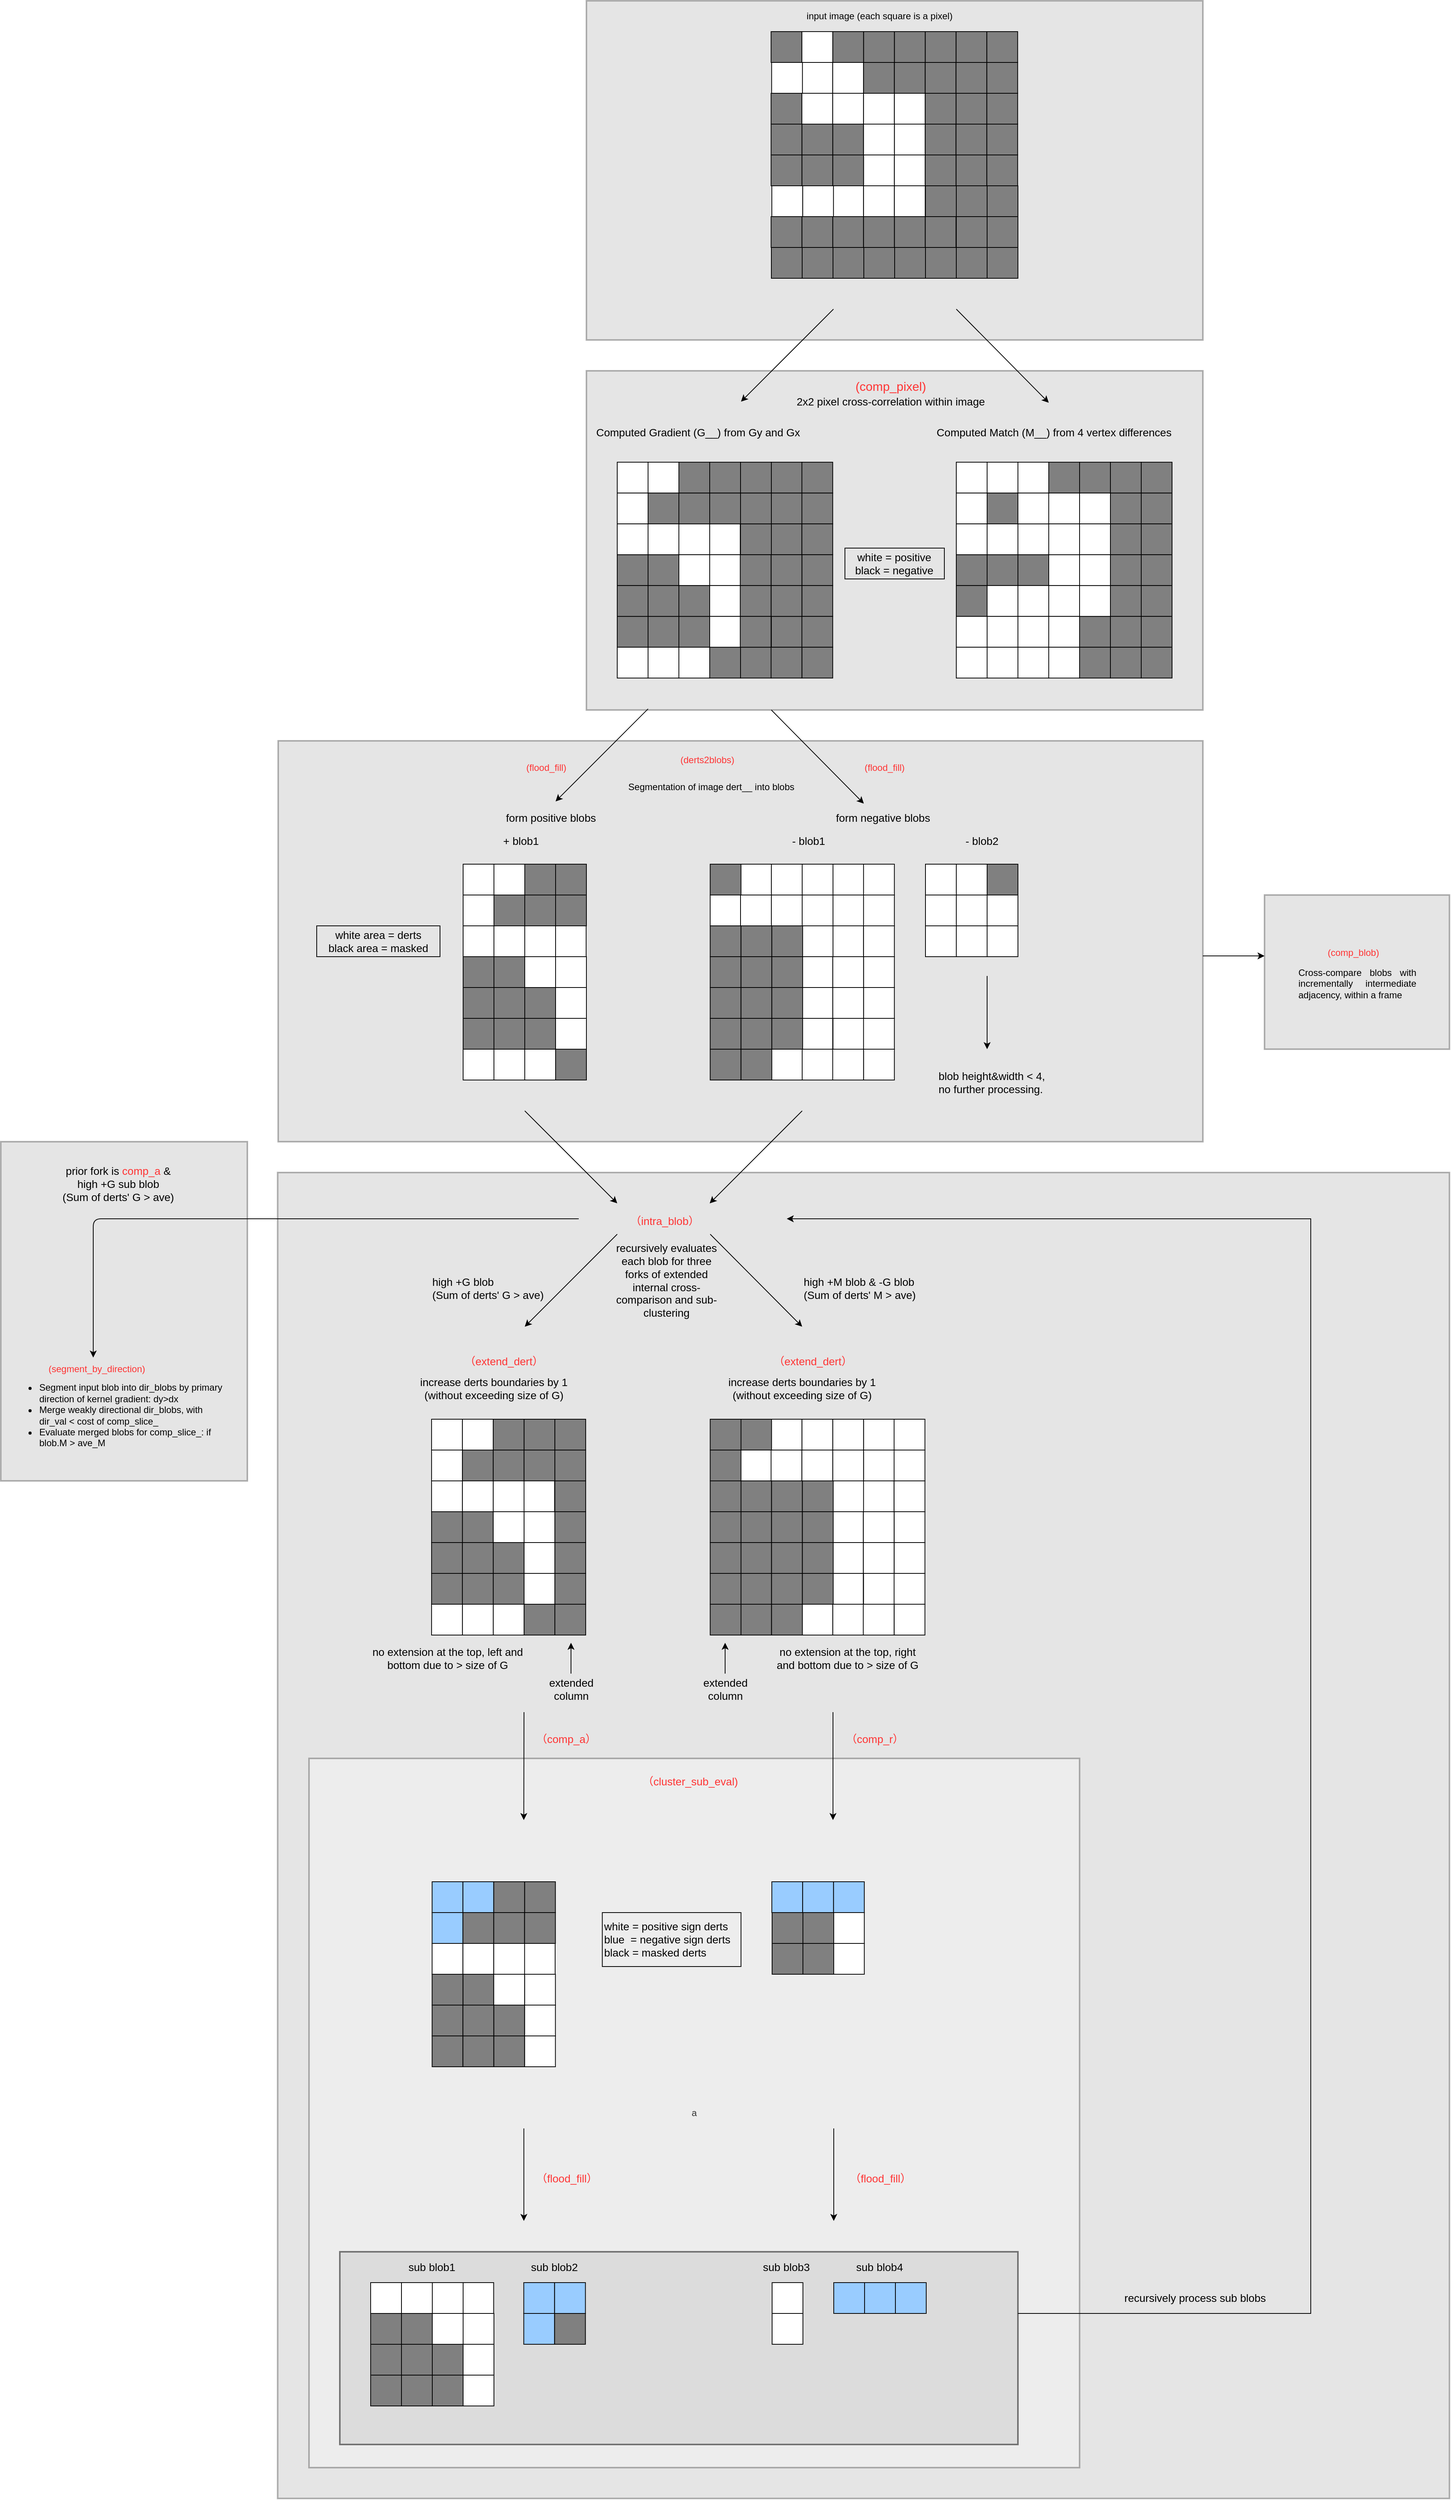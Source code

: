 <mxfile version="14.6.11" type="google"><diagram id="-LPtsiYx2Ymb81ymixG_" name="Page-1"><mxGraphModel dx="4070" dy="1272" grid="1" gridSize="10" guides="1" tooltips="1" connect="1" arrows="1" fold="1" page="1" pageScale="1" pageWidth="850" pageHeight="1100" math="0" shadow="0"><root><mxCell id="0"/><mxCell id="1" parent="0"/><mxCell id="KPd8jy3hYJPCCQDEp59U-768" value="" style="rounded=0;whiteSpace=wrap;html=1;strokeColor=#666666;fontColor=#333333;opacity=50;strokeWidth=2;fillColor=#CCCCCC;" vertex="1" parent="1"><mxGeometry x="-1240.7" y="1560" width="1520.7" height="1720" as="geometry"/></mxCell><mxCell id="KPd8jy3hYJPCCQDEp59U-773" value="a" style="rounded=0;whiteSpace=wrap;html=1;strokeColor=#666666;fontColor=#333333;opacity=50;strokeWidth=2;fillColor=#f5f5f5;" vertex="1" parent="1"><mxGeometry x="-1200" y="2320" width="1000" height="920" as="geometry"/></mxCell><mxCell id="KPd8jy3hYJPCCQDEp59U-790" value="" style="rounded=0;whiteSpace=wrap;html=1;strokeColor=#000000;strokeWidth=2;fillColor=#CCCCCC;gradientColor=none;opacity=50;" vertex="1" parent="1"><mxGeometry x="-1160" y="2960" width="880" height="250" as="geometry"/></mxCell><mxCell id="KPd8jy3hYJPCCQDEp59U-767" value="" style="rounded=0;whiteSpace=wrap;html=1;strokeColor=#666666;fontColor=#333333;opacity=50;strokeWidth=2;fillColor=#CCCCCC;" vertex="1" parent="1"><mxGeometry x="40" y="1200" width="240" height="200" as="geometry"/></mxCell><mxCell id="KPd8jy3hYJPCCQDEp59U-770" value="" style="rounded=0;whiteSpace=wrap;html=1;strokeColor=#666666;fontColor=#333333;opacity=50;strokeWidth=2;fillColor=#CCCCCC;" vertex="1" parent="1"><mxGeometry x="-1600" y="1520" width="320" height="440" as="geometry"/></mxCell><mxCell id="KPd8jy3hYJPCCQDEp59U-766" value="" style="rounded=0;whiteSpace=wrap;html=1;strokeColor=#666666;fontColor=#333333;opacity=50;strokeWidth=2;fillColor=#CCCCCC;" vertex="1" parent="1"><mxGeometry x="-1240" y="1000" width="1200" height="520" as="geometry"/></mxCell><mxCell id="KPd8jy3hYJPCCQDEp59U-763" value="" style="rounded=0;whiteSpace=wrap;html=1;strokeColor=#666666;fontColor=#333333;opacity=50;strokeWidth=2;fillColor=#CCCCCC;" vertex="1" parent="1"><mxGeometry x="-840" y="40" width="800" height="440" as="geometry"/></mxCell><mxCell id="KPd8jy3hYJPCCQDEp59U-764" value="" style="rounded=0;whiteSpace=wrap;html=1;strokeColor=#666666;fontColor=#333333;opacity=50;strokeWidth=2;fillColor=#CCCCCC;" vertex="1" parent="1"><mxGeometry x="-840" y="520" width="800" height="440" as="geometry"/></mxCell><mxCell id="hWRBbECCUjlTgu8Wpmlc-149" value="input image (each square is a pixel)" style="text;html=1;strokeColor=none;fillColor=none;align=center;verticalAlign=middle;whiteSpace=wrap;rounded=0;dashed=1;" parent="1" vertex="1"><mxGeometry x="-657.15" y="50" width="395" height="20" as="geometry"/></mxCell><mxCell id="0dqoHD-RqtCxSGrNm4JX-271" value="" style="rounded=0;whiteSpace=wrap;html=1;fillColor=#808080;" parent="1" vertex="1"><mxGeometry x="-360.35" y="80" width="40" height="40" as="geometry"/></mxCell><mxCell id="0dqoHD-RqtCxSGrNm4JX-272" value="" style="rounded=0;whiteSpace=wrap;html=1;fillColor=#808080;" parent="1" vertex="1"><mxGeometry x="-400.35" y="80" width="40" height="40" as="geometry"/></mxCell><mxCell id="0dqoHD-RqtCxSGrNm4JX-273" value="" style="rounded=0;whiteSpace=wrap;html=1;fillColor=#808080;" parent="1" vertex="1"><mxGeometry x="-440.35" y="80" width="40" height="40" as="geometry"/></mxCell><mxCell id="0dqoHD-RqtCxSGrNm4JX-274" value="" style="rounded=0;whiteSpace=wrap;html=1;fillColor=#808080;" parent="1" vertex="1"><mxGeometry x="-480.35" y="80" width="40" height="40" as="geometry"/></mxCell><mxCell id="0dqoHD-RqtCxSGrNm4JX-275" value="" style="rounded=0;whiteSpace=wrap;html=1;fillColor=#808080;" parent="1" vertex="1"><mxGeometry x="-520.35" y="80" width="40" height="40" as="geometry"/></mxCell><mxCell id="0dqoHD-RqtCxSGrNm4JX-277" value="" style="rounded=0;whiteSpace=wrap;html=1;fillColor=#808080;" parent="1" vertex="1"><mxGeometry x="-600.35" y="80" width="40" height="40" as="geometry"/></mxCell><mxCell id="0dqoHD-RqtCxSGrNm4JX-278" value="" style="rounded=0;whiteSpace=wrap;html=1;fillColor=#FFFFFF;" parent="1" vertex="1"><mxGeometry x="-560.35" y="120" width="40" height="40" as="geometry"/></mxCell><mxCell id="0dqoHD-RqtCxSGrNm4JX-280" value="" style="rounded=0;whiteSpace=wrap;html=1;fillColor=#808080;" parent="1" vertex="1"><mxGeometry x="-600.35" y="160" width="40" height="40" as="geometry"/></mxCell><mxCell id="0dqoHD-RqtCxSGrNm4JX-281" value="" style="rounded=0;whiteSpace=wrap;html=1;fillColor=#FFFFFF;" parent="1" vertex="1"><mxGeometry x="-560.35" y="160" width="40" height="40" as="geometry"/></mxCell><mxCell id="0dqoHD-RqtCxSGrNm4JX-282" value="" style="rounded=0;whiteSpace=wrap;html=1;fillColor=#FFFFFF;" parent="1" vertex="1"><mxGeometry x="-520.35" y="120" width="40" height="40" as="geometry"/></mxCell><mxCell id="0dqoHD-RqtCxSGrNm4JX-283" value="" style="rounded=0;whiteSpace=wrap;html=1;fillColor=#FFFFFF;" parent="1" vertex="1"><mxGeometry x="-520.35" y="160" width="40" height="40" as="geometry"/></mxCell><mxCell id="0dqoHD-RqtCxSGrNm4JX-284" value="" style="rounded=0;whiteSpace=wrap;html=1;fillColor=#FFFFFF;" parent="1" vertex="1"><mxGeometry x="-440.35" y="200" width="40" height="40" as="geometry"/></mxCell><mxCell id="0dqoHD-RqtCxSGrNm4JX-285" value="" style="rounded=0;whiteSpace=wrap;html=1;fillColor=#FFFFFF;" parent="1" vertex="1"><mxGeometry x="-480.35" y="240" width="40" height="40" as="geometry"/></mxCell><mxCell id="0dqoHD-RqtCxSGrNm4JX-286" value="" style="rounded=0;whiteSpace=wrap;html=1;fillColor=#FFFFFF;" parent="1" vertex="1"><mxGeometry x="-520.35" y="280" width="40" height="40" as="geometry"/></mxCell><mxCell id="0dqoHD-RqtCxSGrNm4JX-287" value="" style="rounded=0;whiteSpace=wrap;html=1;fillColor=#FFFFFF;" parent="1" vertex="1"><mxGeometry x="-440.35" y="240" width="40" height="40" as="geometry"/></mxCell><mxCell id="0dqoHD-RqtCxSGrNm4JX-288" value="" style="rounded=0;whiteSpace=wrap;html=1;fillColor=#FFFFFF;" parent="1" vertex="1"><mxGeometry x="-480.35" y="280" width="40" height="40" as="geometry"/></mxCell><mxCell id="0dqoHD-RqtCxSGrNm4JX-289" value="" style="rounded=0;whiteSpace=wrap;html=1;fillColor=#FFFFFF;" parent="1" vertex="1"><mxGeometry x="-480.35" y="160" width="40" height="40" as="geometry"/></mxCell><mxCell id="0dqoHD-RqtCxSGrNm4JX-290" value="" style="rounded=0;whiteSpace=wrap;html=1;fillColor=#FFFFFF;" parent="1" vertex="1"><mxGeometry x="-440.35" y="160" width="40" height="40" as="geometry"/></mxCell><mxCell id="0dqoHD-RqtCxSGrNm4JX-291" value="" style="rounded=0;whiteSpace=wrap;html=1;fillColor=#808080;" parent="1" vertex="1"><mxGeometry x="-480.35" y="120" width="40" height="40" as="geometry"/></mxCell><mxCell id="0dqoHD-RqtCxSGrNm4JX-292" value="" style="rounded=0;whiteSpace=wrap;html=1;fillColor=#808080;" parent="1" vertex="1"><mxGeometry x="-440.35" y="120" width="40" height="40" as="geometry"/></mxCell><mxCell id="0dqoHD-RqtCxSGrNm4JX-293" value="" style="rounded=0;whiteSpace=wrap;html=1;fillColor=#808080;" parent="1" vertex="1"><mxGeometry x="-400.35" y="120" width="40" height="40" as="geometry"/></mxCell><mxCell id="0dqoHD-RqtCxSGrNm4JX-294" value="" style="rounded=0;whiteSpace=wrap;html=1;fillColor=#808080;" parent="1" vertex="1"><mxGeometry x="-360.35" y="120" width="40" height="40" as="geometry"/></mxCell><mxCell id="0dqoHD-RqtCxSGrNm4JX-295" value="" style="rounded=0;whiteSpace=wrap;html=1;fillColor=#808080;" parent="1" vertex="1"><mxGeometry x="-360.35" y="160" width="40" height="40" as="geometry"/></mxCell><mxCell id="0dqoHD-RqtCxSGrNm4JX-296" value="" style="rounded=0;whiteSpace=wrap;html=1;fillColor=#808080;" parent="1" vertex="1"><mxGeometry x="-400.35" y="160" width="40" height="40" as="geometry"/></mxCell><mxCell id="0dqoHD-RqtCxSGrNm4JX-297" value="" style="rounded=0;whiteSpace=wrap;html=1;fillColor=#808080;" parent="1" vertex="1"><mxGeometry x="-400.35" y="200" width="40" height="40" as="geometry"/></mxCell><mxCell id="0dqoHD-RqtCxSGrNm4JX-298" value="" style="rounded=0;whiteSpace=wrap;html=1;fillColor=#808080;" parent="1" vertex="1"><mxGeometry x="-360.35" y="200" width="40" height="40" as="geometry"/></mxCell><mxCell id="0dqoHD-RqtCxSGrNm4JX-299" value="" style="rounded=0;whiteSpace=wrap;html=1;fillColor=#808080;" parent="1" vertex="1"><mxGeometry x="-360.35" y="240" width="40" height="40" as="geometry"/></mxCell><mxCell id="0dqoHD-RqtCxSGrNm4JX-300" value="" style="rounded=0;whiteSpace=wrap;html=1;fillColor=#808080;" parent="1" vertex="1"><mxGeometry x="-400.35" y="240" width="40" height="40" as="geometry"/></mxCell><mxCell id="0dqoHD-RqtCxSGrNm4JX-304" value="" style="rounded=0;whiteSpace=wrap;html=1;fillColor=#808080;" parent="1" vertex="1"><mxGeometry x="-520.35" y="200" width="40" height="40" as="geometry"/></mxCell><mxCell id="0dqoHD-RqtCxSGrNm4JX-305" value="" style="rounded=0;whiteSpace=wrap;html=1;fillColor=#808080;" parent="1" vertex="1"><mxGeometry x="-560.35" y="200" width="40" height="40" as="geometry"/></mxCell><mxCell id="0dqoHD-RqtCxSGrNm4JX-306" value="" style="rounded=0;whiteSpace=wrap;html=1;fillColor=#808080;" parent="1" vertex="1"><mxGeometry x="-600.35" y="200" width="40" height="40" as="geometry"/></mxCell><mxCell id="0dqoHD-RqtCxSGrNm4JX-307" value="" style="rounded=0;whiteSpace=wrap;html=1;fillColor=#808080;" parent="1" vertex="1"><mxGeometry x="-520.35" y="240" width="40" height="40" as="geometry"/></mxCell><mxCell id="0dqoHD-RqtCxSGrNm4JX-308" value="" style="rounded=0;whiteSpace=wrap;html=1;fillColor=#808080;" parent="1" vertex="1"><mxGeometry x="-560.35" y="240" width="40" height="40" as="geometry"/></mxCell><mxCell id="0dqoHD-RqtCxSGrNm4JX-311" value="" style="rounded=0;whiteSpace=wrap;html=1;fillColor=#808080;" parent="1" vertex="1"><mxGeometry x="-600.35" y="240" width="40" height="40" as="geometry"/></mxCell><mxCell id="0dqoHD-RqtCxSGrNm4JX-313" value="" style="rounded=0;whiteSpace=wrap;html=1;fillColor=#808080;" parent="1" vertex="1"><mxGeometry x="-520.35" y="320" width="40" height="40" as="geometry"/></mxCell><mxCell id="0dqoHD-RqtCxSGrNm4JX-314" value="" style="rounded=0;whiteSpace=wrap;html=1;fillColor=#808080;" parent="1" vertex="1"><mxGeometry x="-560.35" y="320" width="40" height="40" as="geometry"/></mxCell><mxCell id="0dqoHD-RqtCxSGrNm4JX-315" value="" style="rounded=0;whiteSpace=wrap;html=1;fillColor=#808080;" parent="1" vertex="1"><mxGeometry x="-600.35" y="320" width="40" height="40" as="geometry"/></mxCell><mxCell id="0dqoHD-RqtCxSGrNm4JX-316" value="" style="rounded=0;whiteSpace=wrap;html=1;fillColor=#808080;" parent="1" vertex="1"><mxGeometry x="-400.35" y="320" width="40" height="40" as="geometry"/></mxCell><mxCell id="0dqoHD-RqtCxSGrNm4JX-317" value="" style="rounded=0;whiteSpace=wrap;html=1;fillColor=#808080;" parent="1" vertex="1"><mxGeometry x="-440.35" y="320" width="40" height="40" as="geometry"/></mxCell><mxCell id="0dqoHD-RqtCxSGrNm4JX-318" value="" style="rounded=0;whiteSpace=wrap;html=1;fillColor=#808080;" parent="1" vertex="1"><mxGeometry x="-480.35" y="320" width="40" height="40" as="geometry"/></mxCell><mxCell id="OkSUBcvajqO2h-jXnQk7-110" value="" style="rounded=0;whiteSpace=wrap;html=1;fillColor=#808080;" parent="1" vertex="1"><mxGeometry x="-600" y="638.57" width="40" height="40" as="geometry"/></mxCell><mxCell id="OkSUBcvajqO2h-jXnQk7-111" value="" style="rounded=0;whiteSpace=wrap;html=1;fillColor=#808080;" parent="1" vertex="1"><mxGeometry x="-640" y="638.57" width="40" height="40" as="geometry"/></mxCell><mxCell id="OkSUBcvajqO2h-jXnQk7-112" value="" style="rounded=0;whiteSpace=wrap;html=1;fillColor=#808080;" parent="1" vertex="1"><mxGeometry x="-680" y="638.57" width="40" height="40" as="geometry"/></mxCell><mxCell id="OkSUBcvajqO2h-jXnQk7-113" value="" style="rounded=0;whiteSpace=wrap;html=1;fillColor=#808080;" parent="1" vertex="1"><mxGeometry x="-600" y="678.57" width="40" height="40" as="geometry"/></mxCell><mxCell id="OkSUBcvajqO2h-jXnQk7-114" value="" style="rounded=0;whiteSpace=wrap;html=1;fillColor=#808080;" parent="1" vertex="1"><mxGeometry x="-600.35" y="718.57" width="40" height="40" as="geometry"/></mxCell><mxCell id="OkSUBcvajqO2h-jXnQk7-117" value="" style="rounded=0;whiteSpace=wrap;html=1;fillColor=#808080;" parent="1" vertex="1"><mxGeometry x="-600" y="838.57" width="40" height="40" as="geometry"/></mxCell><mxCell id="OkSUBcvajqO2h-jXnQk7-118" value="" style="rounded=0;whiteSpace=wrap;html=1;fillColor=#808080;" parent="1" vertex="1"><mxGeometry x="-760" y="758.57" width="40" height="40" as="geometry"/></mxCell><mxCell id="OkSUBcvajqO2h-jXnQk7-119" value="" style="rounded=0;whiteSpace=wrap;html=1;fillColor=#808080;" parent="1" vertex="1"><mxGeometry x="-800" y="758.57" width="40" height="40" as="geometry"/></mxCell><mxCell id="OkSUBcvajqO2h-jXnQk7-120" value="" style="rounded=0;whiteSpace=wrap;html=1;fillColor=#808080;" parent="1" vertex="1"><mxGeometry x="-800" y="838.57" width="40" height="40" as="geometry"/></mxCell><mxCell id="OkSUBcvajqO2h-jXnQk7-121" value="" style="rounded=0;whiteSpace=wrap;html=1;fillColor=#808080;" parent="1" vertex="1"><mxGeometry x="-800" y="798.57" width="40" height="40" as="geometry"/></mxCell><mxCell id="OkSUBcvajqO2h-jXnQk7-123" value="" style="rounded=0;whiteSpace=wrap;html=1;" parent="1" vertex="1"><mxGeometry x="-800" y="638.57" width="40" height="40" as="geometry"/></mxCell><mxCell id="OkSUBcvajqO2h-jXnQk7-124" value="" style="rounded=0;whiteSpace=wrap;html=1;fillColor=#FFFFFF;" parent="1" vertex="1"><mxGeometry x="-800" y="678.57" width="40" height="40" as="geometry"/></mxCell><mxCell id="OkSUBcvajqO2h-jXnQk7-125" value="" style="rounded=0;whiteSpace=wrap;html=1;fillColor=#FFFFFF;" parent="1" vertex="1"><mxGeometry x="-760" y="638.57" width="40" height="40" as="geometry"/></mxCell><mxCell id="OkSUBcvajqO2h-jXnQk7-126" value="" style="rounded=0;whiteSpace=wrap;html=1;fillColor=#808080;" parent="1" vertex="1"><mxGeometry x="-760" y="678.57" width="40" height="40" as="geometry"/></mxCell><mxCell id="OkSUBcvajqO2h-jXnQk7-127" value="" style="rounded=0;whiteSpace=wrap;html=1;fillColor=#FFFFFF;" parent="1" vertex="1"><mxGeometry x="-680.35" y="718.57" width="40" height="40" as="geometry"/></mxCell><mxCell id="OkSUBcvajqO2h-jXnQk7-128" value="" style="rounded=0;whiteSpace=wrap;html=1;fillColor=#FFFFFF;" parent="1" vertex="1"><mxGeometry x="-680" y="758.57" width="40" height="40" as="geometry"/></mxCell><mxCell id="OkSUBcvajqO2h-jXnQk7-130" value="Computed Gradient (G__) from Gy and Gx" style="text;html=1;strokeColor=none;fillColor=none;align=center;verticalAlign=middle;whiteSpace=wrap;rounded=0;dashed=1;fontSize=14;" parent="1" vertex="1"><mxGeometry x="-870" y="580" width="350" height="40" as="geometry"/></mxCell><mxCell id="OkSUBcvajqO2h-jXnQk7-132" value="" style="rounded=0;whiteSpace=wrap;html=1;fillColor=#FFFFFF;" parent="1" vertex="1"><mxGeometry x="-800" y="718.57" width="40" height="40" as="geometry"/></mxCell><mxCell id="OkSUBcvajqO2h-jXnQk7-133" value="" style="rounded=0;whiteSpace=wrap;html=1;fillColor=#FFFFFF;" parent="1" vertex="1"><mxGeometry x="-760" y="718.57" width="40" height="40" as="geometry"/></mxCell><mxCell id="OkSUBcvajqO2h-jXnQk7-134" value="" style="rounded=0;whiteSpace=wrap;html=1;fillColor=#FFFFFF;" parent="1" vertex="1"><mxGeometry x="-720" y="718.57" width="40" height="40" as="geometry"/></mxCell><mxCell id="OkSUBcvajqO2h-jXnQk7-135" value="" style="rounded=0;whiteSpace=wrap;html=1;fillColor=#808080;" parent="1" vertex="1"><mxGeometry x="-640" y="718.57" width="40" height="40" as="geometry"/></mxCell><mxCell id="OkSUBcvajqO2h-jXnQk7-136" value="" style="rounded=0;whiteSpace=wrap;html=1;fillColor=#808080;" parent="1" vertex="1"><mxGeometry x="-720" y="638.57" width="40" height="40" as="geometry"/></mxCell><mxCell id="OkSUBcvajqO2h-jXnQk7-137" value="" style="rounded=0;whiteSpace=wrap;html=1;fillColor=#808080;" parent="1" vertex="1"><mxGeometry x="-720" y="678.57" width="40" height="40" as="geometry"/></mxCell><mxCell id="OkSUBcvajqO2h-jXnQk7-143" value="" style="rounded=0;whiteSpace=wrap;html=1;fillColor=#808080;fontStyle=1" parent="1" vertex="1"><mxGeometry x="-640" y="678.57" width="40" height="40" as="geometry"/></mxCell><mxCell id="OkSUBcvajqO2h-jXnQk7-146" value="" style="rounded=0;whiteSpace=wrap;html=1;fillColor=#FFFFFF;" parent="1" vertex="1"><mxGeometry x="-720" y="758.57" width="40" height="40" as="geometry"/></mxCell><mxCell id="OkSUBcvajqO2h-jXnQk7-1007" value="&lt;font style=&quot;font-size: 14px&quot;&gt;+ blob1&lt;/font&gt;" style="text;html=1;strokeColor=none;fillColor=none;align=left;verticalAlign=middle;whiteSpace=wrap;rounded=0;" parent="1" vertex="1"><mxGeometry x="-950" y="1110" width="70" height="40" as="geometry"/></mxCell><mxCell id="OkSUBcvajqO2h-jXnQk7-1010" value="&lt;font style=&quot;font-size: 14px&quot;&gt;- blob2&lt;/font&gt;" style="text;html=1;strokeColor=none;fillColor=none;align=left;verticalAlign=middle;whiteSpace=wrap;rounded=0;" parent="1" vertex="1"><mxGeometry x="-350" y="1110.0" width="70" height="40" as="geometry"/></mxCell><mxCell id="OkSUBcvajqO2h-jXnQk7-1011" value="&lt;font style=&quot;font-size: 14px&quot;&gt;- blob1&lt;/font&gt;" style="text;html=1;strokeColor=none;fillColor=none;align=left;verticalAlign=middle;whiteSpace=wrap;rounded=0;" parent="1" vertex="1"><mxGeometry x="-575" y="1110.0" width="70" height="40" as="geometry"/></mxCell><mxCell id="OkSUBcvajqO2h-jXnQk7-1012" value="" style="endArrow=classic;html=1;" parent="1" edge="1"><mxGeometry width="50" height="50" relative="1" as="geometry"><mxPoint x="-760" y="958.57" as="sourcePoint"/><mxPoint x="-880" y="1078.57" as="targetPoint"/></mxGeometry></mxCell><mxCell id="OkSUBcvajqO2h-jXnQk7-1013" value="" style="endArrow=classic;html=1;" parent="1" edge="1"><mxGeometry width="50" height="50" relative="1" as="geometry"><mxPoint x="-600" y="960.0" as="sourcePoint"/><mxPoint x="-480" y="1081.43" as="targetPoint"/></mxGeometry></mxCell><mxCell id="OkSUBcvajqO2h-jXnQk7-1014" value="form positive blobs" style="text;html=1;strokeColor=none;fillColor=none;align=center;verticalAlign=middle;whiteSpace=wrap;rounded=0;dashed=1;fontSize=14;" parent="1" vertex="1"><mxGeometry x="-966.22" y="1080" width="160" height="40" as="geometry"/></mxCell><mxCell id="OkSUBcvajqO2h-jXnQk7-1015" value="form negative blobs" style="text;html=1;strokeColor=none;fillColor=none;align=center;verticalAlign=middle;whiteSpace=wrap;rounded=0;dashed=1;fontSize=14;" parent="1" vertex="1"><mxGeometry x="-535.49" y="1080" width="160" height="40" as="geometry"/></mxCell><mxCell id="NPxWHaEWm2PJO-Wlaj6K-1" value="" style="rounded=0;whiteSpace=wrap;html=1;fillColor=#808080;" parent="1" vertex="1"><mxGeometry x="-160" y="638.57" width="40" height="40" as="geometry"/></mxCell><mxCell id="NPxWHaEWm2PJO-Wlaj6K-2" value="" style="rounded=0;whiteSpace=wrap;html=1;fillColor=#808080;" parent="1" vertex="1"><mxGeometry x="-200" y="638.57" width="40" height="40" as="geometry"/></mxCell><mxCell id="NPxWHaEWm2PJO-Wlaj6K-3" value="" style="rounded=0;whiteSpace=wrap;html=1;fillColor=#808080;" parent="1" vertex="1"><mxGeometry x="-240" y="638.57" width="40" height="40" as="geometry"/></mxCell><mxCell id="NPxWHaEWm2PJO-Wlaj6K-4" value="" style="rounded=0;whiteSpace=wrap;html=1;fillColor=#808080;" parent="1" vertex="1"><mxGeometry x="-160" y="678.57" width="40" height="40" as="geometry"/></mxCell><mxCell id="NPxWHaEWm2PJO-Wlaj6K-5" value="" style="rounded=0;whiteSpace=wrap;html=1;fillColor=#808080;" parent="1" vertex="1"><mxGeometry x="-160" y="718.57" width="40" height="40" as="geometry"/></mxCell><mxCell id="NPxWHaEWm2PJO-Wlaj6K-6" value="" style="rounded=0;whiteSpace=wrap;html=1;fillColor=#808080;" parent="1" vertex="1"><mxGeometry x="-160" y="758.57" width="40" height="40" as="geometry"/></mxCell><mxCell id="NPxWHaEWm2PJO-Wlaj6K-7" value="" style="rounded=0;whiteSpace=wrap;html=1;fillColor=#808080;" parent="1" vertex="1"><mxGeometry x="-160" y="798.57" width="40" height="40" as="geometry"/></mxCell><mxCell id="NPxWHaEWm2PJO-Wlaj6K-8" value="" style="rounded=0;whiteSpace=wrap;html=1;fillColor=#808080;" parent="1" vertex="1"><mxGeometry x="-160" y="838.57" width="40" height="40" as="geometry"/></mxCell><mxCell id="NPxWHaEWm2PJO-Wlaj6K-9" value="" style="rounded=0;whiteSpace=wrap;html=1;fillColor=#808080;" parent="1" vertex="1"><mxGeometry x="-280" y="758.57" width="40" height="40" as="geometry"/></mxCell><mxCell id="NPxWHaEWm2PJO-Wlaj6K-10" value="" style="rounded=0;whiteSpace=wrap;html=1;fillColor=#808080;" parent="1" vertex="1"><mxGeometry x="-320" y="758.57" width="40" height="40" as="geometry"/></mxCell><mxCell id="NPxWHaEWm2PJO-Wlaj6K-11" value="" style="rounded=0;whiteSpace=wrap;html=1;fillColor=#808080;" parent="1" vertex="1"><mxGeometry x="-360" y="758.57" width="40" height="40" as="geometry"/></mxCell><mxCell id="NPxWHaEWm2PJO-Wlaj6K-13" value="" style="rounded=0;whiteSpace=wrap;html=1;fillColor=#808080;" parent="1" vertex="1"><mxGeometry x="-360" y="798.57" width="40" height="40" as="geometry"/></mxCell><mxCell id="NPxWHaEWm2PJO-Wlaj6K-14" value="" style="rounded=0;whiteSpace=wrap;html=1;fillColor=#808080;" parent="1" vertex="1"><mxGeometry x="-200" y="838.57" width="40" height="40" as="geometry"/></mxCell><mxCell id="NPxWHaEWm2PJO-Wlaj6K-15" value="" style="rounded=0;whiteSpace=wrap;html=1;" parent="1" vertex="1"><mxGeometry x="-360" y="638.57" width="40" height="40" as="geometry"/></mxCell><mxCell id="NPxWHaEWm2PJO-Wlaj6K-16" value="" style="rounded=0;whiteSpace=wrap;html=1;fillColor=#FFFFFF;" parent="1" vertex="1"><mxGeometry x="-360" y="678.57" width="40" height="40" as="geometry"/></mxCell><mxCell id="NPxWHaEWm2PJO-Wlaj6K-17" value="" style="rounded=0;whiteSpace=wrap;html=1;fillColor=#FFFFFF;" parent="1" vertex="1"><mxGeometry x="-320" y="638.57" width="40" height="40" as="geometry"/></mxCell><mxCell id="NPxWHaEWm2PJO-Wlaj6K-18" value="" style="rounded=0;whiteSpace=wrap;html=1;fillColor=#808080;" parent="1" vertex="1"><mxGeometry x="-320" y="678.57" width="40" height="40" as="geometry"/></mxCell><mxCell id="NPxWHaEWm2PJO-Wlaj6K-19" value="" style="rounded=0;whiteSpace=wrap;html=1;fillColor=#FFFFFF;" parent="1" vertex="1"><mxGeometry x="-240" y="678.57" width="40" height="40" as="geometry"/></mxCell><mxCell id="NPxWHaEWm2PJO-Wlaj6K-20" value="" style="rounded=0;whiteSpace=wrap;html=1;fillColor=#FFFFFF;" parent="1" vertex="1"><mxGeometry x="-240" y="758.57" width="40" height="40" as="geometry"/></mxCell><mxCell id="NPxWHaEWm2PJO-Wlaj6K-21" value="" style="rounded=0;whiteSpace=wrap;html=1;fillColor=#FFFFFF;" parent="1" vertex="1"><mxGeometry x="-320" y="798.57" width="40" height="40" as="geometry"/></mxCell><mxCell id="NPxWHaEWm2PJO-Wlaj6K-22" value="" style="rounded=0;whiteSpace=wrap;html=1;fillColor=#FFFFFF;" parent="1" vertex="1"><mxGeometry x="-280" y="798.57" width="40" height="40" as="geometry"/></mxCell><mxCell id="NPxWHaEWm2PJO-Wlaj6K-23" value="" style="rounded=0;whiteSpace=wrap;html=1;fillColor=#FFFFFF;" parent="1" vertex="1"><mxGeometry x="-240" y="718.57" width="40" height="40" as="geometry"/></mxCell><mxCell id="NPxWHaEWm2PJO-Wlaj6K-24" value="" style="rounded=0;whiteSpace=wrap;html=1;fillColor=#FFFFFF;" parent="1" vertex="1"><mxGeometry x="-280" y="718.57" width="40" height="40" as="geometry"/></mxCell><mxCell id="NPxWHaEWm2PJO-Wlaj6K-25" value="" style="rounded=0;whiteSpace=wrap;html=1;fillColor=#FFFFFF;" parent="1" vertex="1"><mxGeometry x="-320" y="718.57" width="40" height="40" as="geometry"/></mxCell><mxCell id="NPxWHaEWm2PJO-Wlaj6K-26" value="" style="rounded=0;whiteSpace=wrap;html=1;fillColor=#FFFFFF;" parent="1" vertex="1"><mxGeometry x="-240" y="798.57" width="40" height="40" as="geometry"/></mxCell><mxCell id="NPxWHaEWm2PJO-Wlaj6K-27" value="" style="rounded=0;whiteSpace=wrap;html=1;fillColor=#FFFFFF;" parent="1" vertex="1"><mxGeometry x="-240" y="838.57" width="40" height="40" as="geometry"/></mxCell><mxCell id="NPxWHaEWm2PJO-Wlaj6K-28" value="" style="rounded=0;whiteSpace=wrap;html=1;fillColor=#FFFFFF;" parent="1" vertex="1"><mxGeometry x="-200" y="798.57" width="40" height="40" as="geometry"/></mxCell><mxCell id="NPxWHaEWm2PJO-Wlaj6K-29" value="" style="rounded=0;whiteSpace=wrap;html=1;fillColor=#FFFFFF;" parent="1" vertex="1"><mxGeometry x="-280" y="838.57" width="40" height="40" as="geometry"/></mxCell><mxCell id="NPxWHaEWm2PJO-Wlaj6K-30" value="" style="rounded=0;whiteSpace=wrap;html=1;fillColor=#FFFFFF;" parent="1" vertex="1"><mxGeometry x="-280" y="638.57" width="40" height="40" as="geometry"/></mxCell><mxCell id="NPxWHaEWm2PJO-Wlaj6K-31" value="" style="rounded=0;whiteSpace=wrap;html=1;fillColor=#FFFFFF;" parent="1" vertex="1"><mxGeometry x="-280" y="678.57" width="40" height="40" as="geometry"/></mxCell><mxCell id="NPxWHaEWm2PJO-Wlaj6K-32" value="" style="rounded=0;whiteSpace=wrap;html=1;fillColor=#FFFFFF;" parent="1" vertex="1"><mxGeometry x="-200" y="678.57" width="40" height="40" as="geometry"/></mxCell><mxCell id="NPxWHaEWm2PJO-Wlaj6K-33" value="" style="rounded=0;whiteSpace=wrap;html=1;fillColor=#FFFFFF;" parent="1" vertex="1"><mxGeometry x="-360" y="718.57" width="40" height="40" as="geometry"/></mxCell><mxCell id="NPxWHaEWm2PJO-Wlaj6K-34" value="" style="rounded=0;whiteSpace=wrap;html=1;fillColor=#FFFFFF;" parent="1" vertex="1"><mxGeometry x="-200" y="718.57" width="40" height="40" as="geometry"/></mxCell><mxCell id="NPxWHaEWm2PJO-Wlaj6K-35" value="" style="rounded=0;whiteSpace=wrap;html=1;fillColor=#FFFFFF;" parent="1" vertex="1"><mxGeometry x="-200" y="758.57" width="40" height="40" as="geometry"/></mxCell><mxCell id="NPxWHaEWm2PJO-Wlaj6K-36" value="" style="rounded=0;whiteSpace=wrap;html=1;fillColor=#FFFFFF;" parent="1" vertex="1"><mxGeometry x="-320" y="838.57" width="40" height="40" as="geometry"/></mxCell><mxCell id="NPxWHaEWm2PJO-Wlaj6K-37" value="&amp;nbsp;Computed Match (M__) from 4 vertex differences" style="text;html=1;strokeColor=none;fillColor=none;align=center;verticalAlign=middle;whiteSpace=wrap;rounded=0;dashed=1;fontSize=14;" parent="1" vertex="1"><mxGeometry x="-410" y="580" width="350" height="40" as="geometry"/></mxCell><mxCell id="NPxWHaEWm2PJO-Wlaj6K-66" value="" style="endArrow=classic;html=1;" parent="1" edge="1"><mxGeometry width="50" height="50" relative="1" as="geometry"><mxPoint x="-800" y="1640" as="sourcePoint"/><mxPoint x="-920" y="1760" as="targetPoint"/></mxGeometry></mxCell><mxCell id="NPxWHaEWm2PJO-Wlaj6K-68" value="" style="endArrow=classic;html=1;" parent="1" edge="1"><mxGeometry width="50" height="50" relative="1" as="geometry"><mxPoint x="-519.37" y="440.0" as="sourcePoint"/><mxPoint x="-639.37" y="560.0" as="targetPoint"/></mxGeometry></mxCell><mxCell id="NPxWHaEWm2PJO-Wlaj6K-69" value="" style="endArrow=classic;html=1;" parent="1" edge="1"><mxGeometry width="50" height="50" relative="1" as="geometry"><mxPoint x="-360.0" y="440.0" as="sourcePoint"/><mxPoint x="-240.0" y="561.43" as="targetPoint"/></mxGeometry></mxCell><mxCell id="NPxWHaEWm2PJO-Wlaj6K-70" value="" style="endArrow=classic;html=1;" parent="1" edge="1"><mxGeometry width="50" height="50" relative="1" as="geometry"><mxPoint x="-679.37" y="1640" as="sourcePoint"/><mxPoint x="-560" y="1760" as="targetPoint"/></mxGeometry></mxCell><mxCell id="NPxWHaEWm2PJO-Wlaj6K-71" value="&lt;div&gt;&lt;font style=&quot;font-size: 14px&quot;&gt;high +G blob &lt;br&gt;&lt;/font&gt;&lt;/div&gt;&lt;div&gt;&lt;font style=&quot;font-size: 14px&quot;&gt;(Sum of derts' G &amp;gt; ave)&lt;/font&gt;&lt;/div&gt;" style="text;html=1;strokeColor=none;fillColor=none;align=left;verticalAlign=middle;whiteSpace=wrap;rounded=0;" parent="1" vertex="1"><mxGeometry x="-1041.82" y="1690" width="160" height="40" as="geometry"/></mxCell><mxCell id="NPxWHaEWm2PJO-Wlaj6K-72" value="&lt;div&gt;&lt;font style=&quot;font-size: 14px&quot;&gt;high +M blob &amp;amp; -G blob&lt;br&gt;&lt;/font&gt;&lt;/div&gt;&lt;div&gt;&lt;font style=&quot;font-size: 14px&quot;&gt;(Sum of derts' M &amp;gt; ave)&lt;/font&gt;&lt;/div&gt;" style="text;html=1;strokeColor=none;fillColor=none;align=left;verticalAlign=middle;whiteSpace=wrap;rounded=0;" parent="1" vertex="1"><mxGeometry x="-560.47" y="1675" width="159.29" height="70" as="geometry"/></mxCell><mxCell id="NPxWHaEWm2PJO-Wlaj6K-73" value="" style="endArrow=classic;html=1;" parent="1" edge="1"><mxGeometry width="50" height="50" relative="1" as="geometry"><mxPoint x="-320" y="1305" as="sourcePoint"/><mxPoint x="-320" y="1400" as="targetPoint"/></mxGeometry></mxCell><mxCell id="NPxWHaEWm2PJO-Wlaj6K-74" value="&lt;div&gt;&lt;font style=&quot;font-size: 14px&quot;&gt;&lt;br&gt;&lt;/font&gt;&lt;/div&gt;&lt;div&gt;&lt;font style=&quot;font-size: 14px&quot;&gt;blob height&amp;amp;width &amp;lt; 4, no further processing.&lt;br&gt;&lt;/font&gt;&lt;/div&gt;" style="text;html=1;strokeColor=none;fillColor=none;align=left;verticalAlign=middle;whiteSpace=wrap;rounded=0;" parent="1" vertex="1"><mxGeometry x="-385" y="1400" width="150" height="70" as="geometry"/></mxCell><mxCell id="NPxWHaEWm2PJO-Wlaj6K-77" value="&lt;font style=&quot;font-size: 14px&quot; color=&quot;#FF3333&quot;&gt;（comp_a）&lt;/font&gt;" style="text;html=1;strokeColor=none;fillColor=none;align=left;verticalAlign=middle;whiteSpace=wrap;rounded=0;" parent="1" vertex="1"><mxGeometry x="-906.58" y="2270" width="80" height="50" as="geometry"/></mxCell><mxCell id="NPxWHaEWm2PJO-Wlaj6K-78" value="&lt;font style=&quot;font-size: 14px&quot; color=&quot;#FF3333&quot;&gt;（comp_r）&lt;/font&gt;" style="text;html=1;strokeColor=none;fillColor=none;align=left;verticalAlign=middle;whiteSpace=wrap;rounded=0;" parent="1" vertex="1"><mxGeometry x="-505" y="2260" width="80" height="70" as="geometry"/></mxCell><mxCell id="NPxWHaEWm2PJO-Wlaj6K-79" value="&lt;div style=&quot;font-size: 14px&quot;&gt;&lt;font style=&quot;font-size: 14px&quot; color=&quot;#FF3333&quot;&gt;（cluster_sub_eval)&lt;/font&gt;&lt;/div&gt;" style="text;html=1;strokeColor=none;fillColor=none;align=left;verticalAlign=middle;whiteSpace=wrap;rounded=0;" parent="1" vertex="1"><mxGeometry x="-769.37" y="2320" width="130" height="60" as="geometry"/></mxCell><mxCell id="NPxWHaEWm2PJO-Wlaj6K-84" value="&lt;div&gt;white area = derts&lt;/div&gt;&lt;div&gt;black area = masked&lt;br&gt;&lt;/div&gt;" style="text;html=1;fillColor=none;align=center;verticalAlign=middle;whiteSpace=wrap;rounded=0;fontSize=14;strokeColor=#000000;" parent="1" vertex="1"><mxGeometry x="-1190" y="1240" width="160" height="40" as="geometry"/></mxCell><mxCell id="NPxWHaEWm2PJO-Wlaj6K-85" value="&lt;font color=&quot;#FF3333&quot;&gt;(segment_by_direction)&lt;/font&gt;" style="text;html=1;strokeColor=none;fillColor=none;align=left;verticalAlign=middle;whiteSpace=wrap;rounded=0;" parent="1" vertex="1"><mxGeometry x="-1540" y="1800" width="130" height="30" as="geometry"/></mxCell><mxCell id="NPxWHaEWm2PJO-Wlaj6K-86" value="&lt;div align=&quot;center&quot;&gt;&lt;font style=&quot;font-size: 14px&quot;&gt;prior fork is &lt;font color=&quot;#FF3333&quot;&gt;comp_a&lt;/font&gt; &amp;amp; &lt;br&gt;&lt;/font&gt;&lt;/div&gt;&lt;div align=&quot;center&quot;&gt;&lt;font style=&quot;font-size: 14px&quot;&gt;high +G sub blob &lt;br&gt;&lt;/font&gt;&lt;/div&gt;&lt;div align=&quot;center&quot;&gt;&lt;font style=&quot;font-size: 14px&quot;&gt;(Sum of derts' G &amp;gt; ave) &lt;br&gt;&lt;/font&gt;&lt;/div&gt;" style="text;html=1;strokeColor=none;fillColor=none;align=center;verticalAlign=middle;whiteSpace=wrap;rounded=0;" parent="1" vertex="1"><mxGeometry x="-1540" y="1540" width="185" height="70" as="geometry"/></mxCell><mxCell id="NPxWHaEWm2PJO-Wlaj6K-90" value="" style="endArrow=classic;html=1;" parent="1" edge="1"><mxGeometry width="50" height="50" relative="1" as="geometry"><mxPoint x="-520.02" y="2260" as="sourcePoint"/><mxPoint x="-520.02" y="2400" as="targetPoint"/></mxGeometry></mxCell><mxCell id="NPxWHaEWm2PJO-Wlaj6K-96" value="&lt;font style=&quot;font-size: 14px&quot; color=&quot;#FF3333&quot;&gt;（flood_fill）&lt;/font&gt;" style="text;html=1;strokeColor=none;fillColor=none;align=left;verticalAlign=middle;whiteSpace=wrap;rounded=0;" parent="1" vertex="1"><mxGeometry x="-906.58" y="2830" width="80" height="70" as="geometry"/></mxCell><mxCell id="NPxWHaEWm2PJO-Wlaj6K-100" value="" style="endArrow=classic;html=1;" parent="1" edge="1"><mxGeometry width="50" height="50" relative="1" as="geometry"><mxPoint x="-920" y="1480" as="sourcePoint"/><mxPoint x="-800" y="1600" as="targetPoint"/></mxGeometry></mxCell><mxCell id="NPxWHaEWm2PJO-Wlaj6K-101" value="" style="endArrow=classic;html=1;" parent="1" edge="1"><mxGeometry width="50" height="50" relative="1" as="geometry"><mxPoint x="-560" y="1480" as="sourcePoint"/><mxPoint x="-680" y="1600" as="targetPoint"/></mxGeometry></mxCell><mxCell id="NPxWHaEWm2PJO-Wlaj6K-102" value="&lt;font style=&quot;font-size: 14px&quot; color=&quot;#FF3333&quot;&gt;（intra_blob）&lt;/font&gt;" style="text;html=1;strokeColor=none;fillColor=none;align=left;verticalAlign=middle;whiteSpace=wrap;rounded=0;" parent="1" vertex="1"><mxGeometry x="-785.35" y="1600" width="105" height="45" as="geometry"/></mxCell><mxCell id="NPxWHaEWm2PJO-Wlaj6K-103" value="" style="endArrow=classic;html=1;rounded=0;edgeStyle=orthogonalEdgeStyle;strokeWidth=1;" parent="1" edge="1"><mxGeometry width="50" height="50" relative="1" as="geometry"><mxPoint x="-280" y="3040" as="sourcePoint"/><mxPoint x="-580" y="1620" as="targetPoint"/><Array as="points"><mxPoint x="100" y="3040"/><mxPoint x="100" y="1620"/><mxPoint x="-540" y="1620"/></Array></mxGeometry></mxCell><mxCell id="KPd8jy3hYJPCCQDEp59U-1" value="" style="endArrow=classic;html=1;" edge="1" parent="1"><mxGeometry width="50" height="50" relative="1" as="geometry"><mxPoint x="-921.18" y="2800" as="sourcePoint"/><mxPoint x="-921.18" y="2920" as="targetPoint"/></mxGeometry></mxCell><mxCell id="KPd8jy3hYJPCCQDEp59U-3" value="" style="endArrow=classic;html=1;" edge="1" parent="1"><mxGeometry width="50" height="50" relative="1" as="geometry"><mxPoint x="-850" y="1620" as="sourcePoint"/><mxPoint x="-1480" y="1800" as="targetPoint"/><Array as="points"><mxPoint x="-1480" y="1620"/></Array></mxGeometry></mxCell><mxCell id="KPd8jy3hYJPCCQDEp59U-88" value="&lt;div align=&quot;center&quot;&gt;&lt;font style=&quot;font-size: 14px&quot; color=&quot;#FF3333&quot;&gt;（extend_dert）&lt;/font&gt;&lt;/div&gt;" style="text;html=1;strokeColor=none;fillColor=none;align=center;verticalAlign=middle;whiteSpace=wrap;rounded=0;" vertex="1" parent="1"><mxGeometry x="-1012.11" y="1780" width="130.29" height="50" as="geometry"/></mxCell><mxCell id="KPd8jy3hYJPCCQDEp59U-90" value="&lt;div align=&quot;center&quot;&gt;&lt;font style=&quot;font-size: 14px&quot;&gt;increase derts boundaries by 1 (without exceeding size of G)&lt;/font&gt;&lt;br&gt;&lt;/div&gt;" style="text;html=1;strokeColor=none;fillColor=none;align=center;verticalAlign=middle;whiteSpace=wrap;rounded=0;" vertex="1" parent="1"><mxGeometry x="-1060.4" y="1820" width="200" height="40" as="geometry"/></mxCell><mxCell id="KPd8jy3hYJPCCQDEp59U-146" value="&lt;div align=&quot;center&quot;&gt;&lt;font style=&quot;font-size: 14px&quot; color=&quot;#FF3333&quot;&gt;（extend_dert）&lt;/font&gt;&lt;/div&gt;" style="text;html=1;strokeColor=none;fillColor=none;align=center;verticalAlign=middle;whiteSpace=wrap;rounded=0;" vertex="1" parent="1"><mxGeometry x="-611.47" y="1780" width="130.29" height="50" as="geometry"/></mxCell><mxCell id="KPd8jy3hYJPCCQDEp59U-147" value="&lt;div align=&quot;center&quot;&gt;&lt;font style=&quot;font-size: 14px&quot;&gt;increase derts boundaries by 1 &lt;/font&gt;&lt;font style=&quot;font-size: 14px&quot;&gt;(without exceeding size of G)&lt;/font&gt;&lt;/div&gt;" style="text;html=1;strokeColor=none;fillColor=none;align=center;verticalAlign=middle;whiteSpace=wrap;rounded=0;" vertex="1" parent="1"><mxGeometry x="-660.4" y="1820" width="200" height="40" as="geometry"/></mxCell><mxCell id="KPd8jy3hYJPCCQDEp59U-148" value="" style="endArrow=classic;html=1;" edge="1" parent="1"><mxGeometry width="50" height="50" relative="1" as="geometry"><mxPoint x="-921" y="2260" as="sourcePoint"/><mxPoint x="-921.28" y="2400" as="targetPoint"/></mxGeometry></mxCell><mxCell id="KPd8jy3hYJPCCQDEp59U-198" value="&lt;div style=&quot;font-size: 14px&quot; align=&quot;left&quot;&gt;&lt;font style=&quot;font-size: 14px&quot;&gt;white = positive sign derts&lt;/font&gt;&lt;/div&gt;&lt;div style=&quot;font-size: 14px&quot; align=&quot;left&quot;&gt;&lt;font style=&quot;font-size: 14px&quot;&gt;blue&amp;nbsp; = negative sign derts&lt;/font&gt;&lt;/div&gt;&lt;div style=&quot;font-size: 14px&quot; align=&quot;left&quot;&gt;&lt;font style=&quot;font-size: 14px&quot;&gt;black = masked derts&lt;br&gt;&lt;/font&gt;&lt;/div&gt;" style="text;html=1;fillColor=none;align=left;verticalAlign=middle;whiteSpace=wrap;rounded=0;strokeColor=#000000;" vertex="1" parent="1"><mxGeometry x="-819.37" y="2520" width="180" height="70" as="geometry"/></mxCell><mxCell id="KPd8jy3hYJPCCQDEp59U-248" value="" style="rounded=0;whiteSpace=wrap;html=1;fillColor=#808080;" vertex="1" parent="1"><mxGeometry x="-320.35" y="80" width="40" height="40" as="geometry"/></mxCell><mxCell id="KPd8jy3hYJPCCQDEp59U-249" value="" style="rounded=0;whiteSpace=wrap;html=1;fillColor=#808080;" vertex="1" parent="1"><mxGeometry x="-320.35" y="120" width="40" height="40" as="geometry"/></mxCell><mxCell id="KPd8jy3hYJPCCQDEp59U-250" value="" style="rounded=0;whiteSpace=wrap;html=1;fillColor=#808080;" vertex="1" parent="1"><mxGeometry x="-320.35" y="160" width="40" height="40" as="geometry"/></mxCell><mxCell id="KPd8jy3hYJPCCQDEp59U-251" value="" style="rounded=0;whiteSpace=wrap;html=1;fillColor=#808080;" vertex="1" parent="1"><mxGeometry x="-320.35" y="200" width="40" height="40" as="geometry"/></mxCell><mxCell id="KPd8jy3hYJPCCQDEp59U-252" value="" style="rounded=0;whiteSpace=wrap;html=1;fillColor=#808080;" vertex="1" parent="1"><mxGeometry x="-320.35" y="240" width="40" height="40" as="geometry"/></mxCell><mxCell id="KPd8jy3hYJPCCQDEp59U-254" value="" style="rounded=0;whiteSpace=wrap;html=1;fillColor=#808080;" vertex="1" parent="1"><mxGeometry x="-320" y="320" width="40" height="40" as="geometry"/></mxCell><mxCell id="KPd8jy3hYJPCCQDEp59U-255" value="" style="rounded=0;whiteSpace=wrap;html=1;fillColor=#808080;" vertex="1" parent="1"><mxGeometry x="-520" y="360" width="40" height="40" as="geometry"/></mxCell><mxCell id="KPd8jy3hYJPCCQDEp59U-256" value="" style="rounded=0;whiteSpace=wrap;html=1;fillColor=#808080;" vertex="1" parent="1"><mxGeometry x="-560" y="360" width="40" height="40" as="geometry"/></mxCell><mxCell id="KPd8jy3hYJPCCQDEp59U-257" value="" style="rounded=0;whiteSpace=wrap;html=1;fillColor=#808080;" vertex="1" parent="1"><mxGeometry x="-600" y="360" width="40" height="40" as="geometry"/></mxCell><mxCell id="KPd8jy3hYJPCCQDEp59U-258" value="" style="rounded=0;whiteSpace=wrap;html=1;fillColor=#808080;" vertex="1" parent="1"><mxGeometry x="-400" y="360" width="40" height="40" as="geometry"/></mxCell><mxCell id="KPd8jy3hYJPCCQDEp59U-259" value="" style="rounded=0;whiteSpace=wrap;html=1;fillColor=#808080;" vertex="1" parent="1"><mxGeometry x="-440" y="360" width="40" height="40" as="geometry"/></mxCell><mxCell id="KPd8jy3hYJPCCQDEp59U-260" value="" style="rounded=0;whiteSpace=wrap;html=1;fillColor=#808080;" vertex="1" parent="1"><mxGeometry x="-480" y="360" width="40" height="40" as="geometry"/></mxCell><mxCell id="KPd8jy3hYJPCCQDEp59U-262" value="" style="rounded=0;whiteSpace=wrap;html=1;fillColor=#808080;" vertex="1" parent="1"><mxGeometry x="-320" y="360" width="40" height="40" as="geometry"/></mxCell><mxCell id="KPd8jy3hYJPCCQDEp59U-263" value="" style="rounded=0;whiteSpace=wrap;html=1;fillColor=#FFFFFF;" vertex="1" parent="1"><mxGeometry x="-480.35" y="200" width="40" height="40" as="geometry"/></mxCell><mxCell id="KPd8jy3hYJPCCQDEp59U-265" value="" style="rounded=0;whiteSpace=wrap;html=1;fillColor=#FFFFFF;" vertex="1" parent="1"><mxGeometry x="-440.35" y="280" width="40" height="40" as="geometry"/></mxCell><mxCell id="KPd8jy3hYJPCCQDEp59U-268" value="" style="rounded=0;whiteSpace=wrap;html=1;fillColor=#FFFFFF;" vertex="1" parent="1"><mxGeometry x="-559.37" y="280" width="40" height="40" as="geometry"/></mxCell><mxCell id="KPd8jy3hYJPCCQDEp59U-270" value="" style="rounded=0;whiteSpace=wrap;html=1;fillColor=#FFFFFF;" vertex="1" parent="1"><mxGeometry x="-599.37" y="280" width="40" height="40" as="geometry"/></mxCell><mxCell id="KPd8jy3hYJPCCQDEp59U-272" value="" style="rounded=0;whiteSpace=wrap;html=1;fillColor=#FFFFFF;" vertex="1" parent="1"><mxGeometry x="-599.65" y="120" width="40" height="40" as="geometry"/></mxCell><mxCell id="KPd8jy3hYJPCCQDEp59U-273" value="" style="rounded=0;whiteSpace=wrap;html=1;fillColor=#FFFFFF;" vertex="1" parent="1"><mxGeometry x="-560.35" y="80" width="40" height="40" as="geometry"/></mxCell><mxCell id="KPd8jy3hYJPCCQDEp59U-274" value="" style="rounded=0;whiteSpace=wrap;html=1;fillColor=#808080;" vertex="1" parent="1"><mxGeometry x="-560.35" y="638.57" width="40" height="40" as="geometry"/></mxCell><mxCell id="KPd8jy3hYJPCCQDEp59U-275" value="" style="rounded=0;whiteSpace=wrap;html=1;fillColor=#808080;" vertex="1" parent="1"><mxGeometry x="-560.35" y="678.57" width="40" height="40" as="geometry"/></mxCell><mxCell id="KPd8jy3hYJPCCQDEp59U-276" value="" style="rounded=0;whiteSpace=wrap;html=1;fillColor=#808080;" vertex="1" parent="1"><mxGeometry x="-560.35" y="718.57" width="40" height="40" as="geometry"/></mxCell><mxCell id="KPd8jy3hYJPCCQDEp59U-277" value="" style="rounded=0;whiteSpace=wrap;html=1;fillColor=#808080;" vertex="1" parent="1"><mxGeometry x="-560.35" y="758.57" width="40" height="40" as="geometry"/></mxCell><mxCell id="KPd8jy3hYJPCCQDEp59U-278" value="" style="rounded=0;whiteSpace=wrap;html=1;fillColor=#808080;" vertex="1" parent="1"><mxGeometry x="-560.35" y="798.57" width="40" height="40" as="geometry"/></mxCell><mxCell id="KPd8jy3hYJPCCQDEp59U-279" value="" style="rounded=0;whiteSpace=wrap;html=1;fillColor=#808080;" vertex="1" parent="1"><mxGeometry x="-560.35" y="838.57" width="40" height="40" as="geometry"/></mxCell><mxCell id="KPd8jy3hYJPCCQDEp59U-282" value="" style="rounded=0;whiteSpace=wrap;html=1;fillColor=#808080;" vertex="1" parent="1"><mxGeometry x="-640" y="878.57" width="40" height="40" as="geometry"/></mxCell><mxCell id="KPd8jy3hYJPCCQDEp59U-285" value="" style="rounded=0;whiteSpace=wrap;html=1;fillColor=#808080;" vertex="1" parent="1"><mxGeometry x="-680" y="878.57" width="40" height="40" as="geometry"/></mxCell><mxCell id="KPd8jy3hYJPCCQDEp59U-286" value="" style="rounded=0;whiteSpace=wrap;html=1;fillColor=#808080;" vertex="1" parent="1"><mxGeometry x="-560.35" y="878.57" width="40" height="40" as="geometry"/></mxCell><mxCell id="KPd8jy3hYJPCCQDEp59U-287" value="" style="rounded=0;whiteSpace=wrap;html=1;fillColor=#FFFFFF;" vertex="1" parent="1"><mxGeometry x="-680" y="798.57" width="40" height="40" as="geometry"/></mxCell><mxCell id="KPd8jy3hYJPCCQDEp59U-290" value="" style="rounded=0;whiteSpace=wrap;html=1;fillColor=#FFFFFF;" vertex="1" parent="1"><mxGeometry x="-680" y="838.57" width="40" height="40" as="geometry"/></mxCell><mxCell id="KPd8jy3hYJPCCQDEp59U-293" value="" style="rounded=0;whiteSpace=wrap;html=1;fillColor=#808080;fontStyle=1" vertex="1" parent="1"><mxGeometry x="-680" y="678.57" width="40" height="40" as="geometry"/></mxCell><mxCell id="KPd8jy3hYJPCCQDEp59U-294" value="" style="rounded=0;whiteSpace=wrap;html=1;fillColor=#808080;" vertex="1" parent="1"><mxGeometry x="-720" y="838.57" width="40" height="40" as="geometry"/></mxCell><mxCell id="KPd8jy3hYJPCCQDEp59U-295" value="" style="rounded=0;whiteSpace=wrap;html=1;fillColor=#808080;" vertex="1" parent="1"><mxGeometry x="-720" y="798.57" width="40" height="40" as="geometry"/></mxCell><mxCell id="KPd8jy3hYJPCCQDEp59U-297" value="" style="rounded=0;whiteSpace=wrap;html=1;fillColor=#808080;" vertex="1" parent="1"><mxGeometry x="-760" y="838.57" width="40" height="40" as="geometry"/></mxCell><mxCell id="KPd8jy3hYJPCCQDEp59U-298" value="" style="rounded=0;whiteSpace=wrap;html=1;fillColor=#808080;" vertex="1" parent="1"><mxGeometry x="-760" y="798.57" width="40" height="40" as="geometry"/></mxCell><mxCell id="KPd8jy3hYJPCCQDEp59U-300" value="" style="rounded=0;whiteSpace=wrap;html=1;fillColor=#808080;" vertex="1" parent="1"><mxGeometry x="-600.35" y="758.57" width="40" height="40" as="geometry"/></mxCell><mxCell id="KPd8jy3hYJPCCQDEp59U-301" value="" style="rounded=0;whiteSpace=wrap;html=1;fillColor=#808080;" vertex="1" parent="1"><mxGeometry x="-600.35" y="798.57" width="40" height="40" as="geometry"/></mxCell><mxCell id="KPd8jy3hYJPCCQDEp59U-303" value="" style="rounded=0;whiteSpace=wrap;html=1;fillColor=#808080;" vertex="1" parent="1"><mxGeometry x="-360" y="280" width="40" height="40" as="geometry"/></mxCell><mxCell id="KPd8jy3hYJPCCQDEp59U-304" value="" style="rounded=0;whiteSpace=wrap;html=1;fillColor=#808080;" vertex="1" parent="1"><mxGeometry x="-400" y="280" width="40" height="40" as="geometry"/></mxCell><mxCell id="KPd8jy3hYJPCCQDEp59U-305" value="" style="rounded=0;whiteSpace=wrap;html=1;fillColor=#808080;" vertex="1" parent="1"><mxGeometry x="-320" y="280" width="40" height="40" as="geometry"/></mxCell><mxCell id="KPd8jy3hYJPCCQDEp59U-306" value="" style="rounded=0;whiteSpace=wrap;html=1;fillColor=#808080;" vertex="1" parent="1"><mxGeometry x="-360" y="320" width="40" height="40" as="geometry"/></mxCell><mxCell id="KPd8jy3hYJPCCQDEp59U-307" value="" style="rounded=0;whiteSpace=wrap;html=1;fillColor=#808080;" vertex="1" parent="1"><mxGeometry x="-360" y="360" width="40" height="40" as="geometry"/></mxCell><mxCell id="KPd8jy3hYJPCCQDEp59U-308" value="" style="rounded=0;whiteSpace=wrap;html=1;fillColor=#FFFFFF;" vertex="1" parent="1"><mxGeometry x="-720" y="878.57" width="40" height="40" as="geometry"/></mxCell><mxCell id="KPd8jy3hYJPCCQDEp59U-310" value="" style="rounded=0;whiteSpace=wrap;html=1;fillColor=#808080;" vertex="1" parent="1"><mxGeometry x="-640.35" y="758.57" width="40" height="40" as="geometry"/></mxCell><mxCell id="KPd8jy3hYJPCCQDEp59U-311" value="" style="rounded=0;whiteSpace=wrap;html=1;fillColor=#808080;" vertex="1" parent="1"><mxGeometry x="-640.35" y="798.57" width="40" height="40" as="geometry"/></mxCell><mxCell id="KPd8jy3hYJPCCQDEp59U-312" value="" style="rounded=0;whiteSpace=wrap;html=1;fillColor=#808080;" vertex="1" parent="1"><mxGeometry x="-640.35" y="838.57" width="40" height="40" as="geometry"/></mxCell><mxCell id="KPd8jy3hYJPCCQDEp59U-313" value="" style="rounded=0;whiteSpace=wrap;html=1;fillColor=#808080;" vertex="1" parent="1"><mxGeometry x="-600.35" y="878.57" width="40" height="40" as="geometry"/></mxCell><mxCell id="KPd8jy3hYJPCCQDEp59U-314" value="" style="rounded=0;whiteSpace=wrap;html=1;fillColor=#808080;" vertex="1" parent="1"><mxGeometry x="-120" y="638.57" width="40" height="40" as="geometry"/></mxCell><mxCell id="KPd8jy3hYJPCCQDEp59U-315" value="" style="rounded=0;whiteSpace=wrap;html=1;fillColor=#808080;" vertex="1" parent="1"><mxGeometry x="-120" y="678.57" width="40" height="40" as="geometry"/></mxCell><mxCell id="KPd8jy3hYJPCCQDEp59U-316" value="" style="rounded=0;whiteSpace=wrap;html=1;fillColor=#808080;" vertex="1" parent="1"><mxGeometry x="-120" y="718.57" width="40" height="40" as="geometry"/></mxCell><mxCell id="KPd8jy3hYJPCCQDEp59U-317" value="" style="rounded=0;whiteSpace=wrap;html=1;fillColor=#808080;" vertex="1" parent="1"><mxGeometry x="-120" y="758.57" width="40" height="40" as="geometry"/></mxCell><mxCell id="KPd8jy3hYJPCCQDEp59U-318" value="" style="rounded=0;whiteSpace=wrap;html=1;fillColor=#808080;" vertex="1" parent="1"><mxGeometry x="-120" y="798.57" width="40" height="40" as="geometry"/></mxCell><mxCell id="KPd8jy3hYJPCCQDEp59U-319" value="" style="rounded=0;whiteSpace=wrap;html=1;fillColor=#808080;" vertex="1" parent="1"><mxGeometry x="-120" y="838.57" width="40" height="40" as="geometry"/></mxCell><mxCell id="KPd8jy3hYJPCCQDEp59U-320" value="" style="rounded=0;whiteSpace=wrap;html=1;fillColor=#808080;" vertex="1" parent="1"><mxGeometry x="-160" y="878.57" width="40" height="40" as="geometry"/></mxCell><mxCell id="KPd8jy3hYJPCCQDEp59U-322" value="" style="rounded=0;whiteSpace=wrap;html=1;fillColor=#808080;" vertex="1" parent="1"><mxGeometry x="-200" y="878.57" width="40" height="40" as="geometry"/></mxCell><mxCell id="KPd8jy3hYJPCCQDEp59U-323" value="" style="rounded=0;whiteSpace=wrap;html=1;fillColor=#FFFFFF;" vertex="1" parent="1"><mxGeometry x="-240" y="878.57" width="40" height="40" as="geometry"/></mxCell><mxCell id="KPd8jy3hYJPCCQDEp59U-324" value="" style="rounded=0;whiteSpace=wrap;html=1;fillColor=#FFFFFF;" vertex="1" parent="1"><mxGeometry x="-280" y="878.57" width="40" height="40" as="geometry"/></mxCell><mxCell id="KPd8jy3hYJPCCQDEp59U-325" value="" style="rounded=0;whiteSpace=wrap;html=1;fillColor=#FFFFFF;" vertex="1" parent="1"><mxGeometry x="-320" y="878.57" width="40" height="40" as="geometry"/></mxCell><mxCell id="KPd8jy3hYJPCCQDEp59U-326" value="" style="rounded=0;whiteSpace=wrap;html=1;fillColor=#808080;" vertex="1" parent="1"><mxGeometry x="-120" y="878.57" width="40" height="40" as="geometry"/></mxCell><mxCell id="KPd8jy3hYJPCCQDEp59U-327" value="" style="rounded=0;whiteSpace=wrap;html=1;fillColor=#FFFFFF;" vertex="1" parent="1"><mxGeometry x="-360" y="838.57" width="40" height="40" as="geometry"/></mxCell><mxCell id="KPd8jy3hYJPCCQDEp59U-328" value="" style="rounded=0;whiteSpace=wrap;html=1;fillColor=#FFFFFF;" vertex="1" parent="1"><mxGeometry x="-360" y="878.57" width="40" height="40" as="geometry"/></mxCell><mxCell id="KPd8jy3hYJPCCQDEp59U-329" value="" style="rounded=0;whiteSpace=wrap;html=1;fillColor=#808080;" vertex="1" parent="1"><mxGeometry x="-880" y="1160" width="40" height="40" as="geometry"/></mxCell><mxCell id="KPd8jy3hYJPCCQDEp59U-330" value="" style="rounded=0;whiteSpace=wrap;html=1;fillColor=#808080;" vertex="1" parent="1"><mxGeometry x="-960" y="1280" width="40" height="40" as="geometry"/></mxCell><mxCell id="KPd8jy3hYJPCCQDEp59U-331" value="" style="rounded=0;whiteSpace=wrap;html=1;fillColor=#808080;" vertex="1" parent="1"><mxGeometry x="-1000" y="1280" width="40" height="40" as="geometry"/></mxCell><mxCell id="KPd8jy3hYJPCCQDEp59U-332" value="" style="rounded=0;whiteSpace=wrap;html=1;fillColor=#808080;" vertex="1" parent="1"><mxGeometry x="-1000" y="1360" width="40" height="40" as="geometry"/></mxCell><mxCell id="KPd8jy3hYJPCCQDEp59U-333" value="" style="rounded=0;whiteSpace=wrap;html=1;fillColor=#808080;" vertex="1" parent="1"><mxGeometry x="-1000" y="1320" width="40" height="40" as="geometry"/></mxCell><mxCell id="KPd8jy3hYJPCCQDEp59U-334" value="" style="rounded=0;whiteSpace=wrap;html=1;" vertex="1" parent="1"><mxGeometry x="-1000" y="1160" width="40" height="40" as="geometry"/></mxCell><mxCell id="KPd8jy3hYJPCCQDEp59U-335" value="" style="rounded=0;whiteSpace=wrap;html=1;fillColor=#FFFFFF;" vertex="1" parent="1"><mxGeometry x="-1000" y="1200" width="40" height="40" as="geometry"/></mxCell><mxCell id="KPd8jy3hYJPCCQDEp59U-336" value="" style="rounded=0;whiteSpace=wrap;html=1;fillColor=#FFFFFF;" vertex="1" parent="1"><mxGeometry x="-960" y="1160" width="40" height="40" as="geometry"/></mxCell><mxCell id="KPd8jy3hYJPCCQDEp59U-337" value="" style="rounded=0;whiteSpace=wrap;html=1;fillColor=#808080;" vertex="1" parent="1"><mxGeometry x="-960" y="1200" width="40" height="40" as="geometry"/></mxCell><mxCell id="KPd8jy3hYJPCCQDEp59U-338" value="" style="rounded=0;whiteSpace=wrap;html=1;fillColor=#FFFFFF;" vertex="1" parent="1"><mxGeometry x="-880.35" y="1240" width="40" height="40" as="geometry"/></mxCell><mxCell id="KPd8jy3hYJPCCQDEp59U-339" value="" style="rounded=0;whiteSpace=wrap;html=1;fillColor=#FFFFFF;" vertex="1" parent="1"><mxGeometry x="-880" y="1280" width="40" height="40" as="geometry"/></mxCell><mxCell id="KPd8jy3hYJPCCQDEp59U-340" value="" style="rounded=0;whiteSpace=wrap;html=1;fillColor=#FFFFFF;" vertex="1" parent="1"><mxGeometry x="-1000" y="1240" width="40" height="40" as="geometry"/></mxCell><mxCell id="KPd8jy3hYJPCCQDEp59U-341" value="" style="rounded=0;whiteSpace=wrap;html=1;fillColor=#FFFFFF;" vertex="1" parent="1"><mxGeometry x="-960" y="1240" width="40" height="40" as="geometry"/></mxCell><mxCell id="KPd8jy3hYJPCCQDEp59U-342" value="" style="rounded=0;whiteSpace=wrap;html=1;fillColor=#FFFFFF;" vertex="1" parent="1"><mxGeometry x="-920" y="1240" width="40" height="40" as="geometry"/></mxCell><mxCell id="KPd8jy3hYJPCCQDEp59U-343" value="" style="rounded=0;whiteSpace=wrap;html=1;fillColor=#808080;" vertex="1" parent="1"><mxGeometry x="-920" y="1160" width="40" height="40" as="geometry"/></mxCell><mxCell id="KPd8jy3hYJPCCQDEp59U-344" value="" style="rounded=0;whiteSpace=wrap;html=1;fillColor=#808080;" vertex="1" parent="1"><mxGeometry x="-920" y="1200" width="40" height="40" as="geometry"/></mxCell><mxCell id="KPd8jy3hYJPCCQDEp59U-345" value="" style="rounded=0;whiteSpace=wrap;html=1;fillColor=#FFFFFF;" vertex="1" parent="1"><mxGeometry x="-920" y="1280" width="40" height="40" as="geometry"/></mxCell><mxCell id="KPd8jy3hYJPCCQDEp59U-347" value="" style="rounded=0;whiteSpace=wrap;html=1;fillColor=#808080;" vertex="1" parent="1"><mxGeometry x="-880" y="1400" width="40" height="40" as="geometry"/></mxCell><mxCell id="KPd8jy3hYJPCCQDEp59U-348" value="" style="rounded=0;whiteSpace=wrap;html=1;fillColor=#FFFFFF;" vertex="1" parent="1"><mxGeometry x="-880" y="1320" width="40" height="40" as="geometry"/></mxCell><mxCell id="KPd8jy3hYJPCCQDEp59U-349" value="" style="rounded=0;whiteSpace=wrap;html=1;fillColor=#FFFFFF;" vertex="1" parent="1"><mxGeometry x="-880" y="1360" width="40" height="40" as="geometry"/></mxCell><mxCell id="KPd8jy3hYJPCCQDEp59U-350" value="" style="rounded=0;whiteSpace=wrap;html=1;fillColor=#808080;fontStyle=1" vertex="1" parent="1"><mxGeometry x="-880" y="1200" width="40" height="40" as="geometry"/></mxCell><mxCell id="KPd8jy3hYJPCCQDEp59U-351" value="" style="rounded=0;whiteSpace=wrap;html=1;fillColor=#808080;" vertex="1" parent="1"><mxGeometry x="-920" y="1360" width="40" height="40" as="geometry"/></mxCell><mxCell id="KPd8jy3hYJPCCQDEp59U-352" value="" style="rounded=0;whiteSpace=wrap;html=1;fillColor=#808080;" vertex="1" parent="1"><mxGeometry x="-920" y="1320" width="40" height="40" as="geometry"/></mxCell><mxCell id="KPd8jy3hYJPCCQDEp59U-353" value="" style="rounded=0;whiteSpace=wrap;html=1;fillColor=#808080;" vertex="1" parent="1"><mxGeometry x="-960" y="1360" width="40" height="40" as="geometry"/></mxCell><mxCell id="KPd8jy3hYJPCCQDEp59U-354" value="" style="rounded=0;whiteSpace=wrap;html=1;fillColor=#808080;" vertex="1" parent="1"><mxGeometry x="-960" y="1320" width="40" height="40" as="geometry"/></mxCell><mxCell id="KPd8jy3hYJPCCQDEp59U-355" value="" style="rounded=0;whiteSpace=wrap;html=1;fillColor=#FFFFFF;" vertex="1" parent="1"><mxGeometry x="-920" y="1400" width="40" height="40" as="geometry"/></mxCell><mxCell id="KPd8jy3hYJPCCQDEp59U-357" value="" style="rounded=0;whiteSpace=wrap;html=1;fillColor=#FFFFFF;" vertex="1" parent="1"><mxGeometry x="-520" y="1160" width="40" height="40" as="geometry"/></mxCell><mxCell id="KPd8jy3hYJPCCQDEp59U-358" value="" style="rounded=0;whiteSpace=wrap;html=1;fillColor=#FFFFFF;" vertex="1" parent="1"><mxGeometry x="-560" y="1160" width="40" height="40" as="geometry"/></mxCell><mxCell id="KPd8jy3hYJPCCQDEp59U-359" value="" style="rounded=0;whiteSpace=wrap;html=1;fillColor=#FFFFFF;" vertex="1" parent="1"><mxGeometry x="-600" y="1160" width="40" height="40" as="geometry"/></mxCell><mxCell id="KPd8jy3hYJPCCQDEp59U-360" value="" style="rounded=0;whiteSpace=wrap;html=1;fillColor=#FFFFFF;" vertex="1" parent="1"><mxGeometry x="-520" y="1200" width="40" height="40" as="geometry"/></mxCell><mxCell id="KPd8jy3hYJPCCQDEp59U-361" value="" style="rounded=0;whiteSpace=wrap;html=1;fillColor=#FFFFFF;" vertex="1" parent="1"><mxGeometry x="-520.35" y="1240" width="40" height="40" as="geometry"/></mxCell><mxCell id="KPd8jy3hYJPCCQDEp59U-362" value="" style="rounded=0;whiteSpace=wrap;html=1;fillColor=#FFFFFF;" vertex="1" parent="1"><mxGeometry x="-520" y="1360" width="40" height="40" as="geometry"/></mxCell><mxCell id="KPd8jy3hYJPCCQDEp59U-365" value="" style="rounded=0;whiteSpace=wrap;html=1;fillColor=#FFFFFF;" vertex="1" parent="1"><mxGeometry x="-679.37" y="1200" width="40" height="40" as="geometry"/></mxCell><mxCell id="KPd8jy3hYJPCCQDEp59U-370" value="" style="rounded=0;whiteSpace=wrap;html=1;fillColor=#FFFFFF;" vertex="1" parent="1"><mxGeometry x="-560" y="1240" width="40" height="40" as="geometry"/></mxCell><mxCell id="KPd8jy3hYJPCCQDEp59U-371" value="" style="rounded=0;whiteSpace=wrap;html=1;fillColor=#FFFFFF;" vertex="1" parent="1"><mxGeometry x="-640" y="1160" width="40" height="40" as="geometry"/></mxCell><mxCell id="KPd8jy3hYJPCCQDEp59U-372" value="" style="rounded=0;whiteSpace=wrap;html=1;fillColor=#FFFFFF;" vertex="1" parent="1"><mxGeometry x="-640" y="1200" width="40" height="40" as="geometry"/></mxCell><mxCell id="KPd8jy3hYJPCCQDEp59U-373" value="" style="rounded=0;whiteSpace=wrap;html=1;fontStyle=1;fillColor=#FFFFFF;" vertex="1" parent="1"><mxGeometry x="-560" y="1200" width="40" height="40" as="geometry"/></mxCell><mxCell id="KPd8jy3hYJPCCQDEp59U-375" value="" style="rounded=0;whiteSpace=wrap;html=1;fillColor=#FFFFFF;" vertex="1" parent="1"><mxGeometry x="-480.35" y="1160" width="40" height="40" as="geometry"/></mxCell><mxCell id="KPd8jy3hYJPCCQDEp59U-376" value="" style="rounded=0;whiteSpace=wrap;html=1;fillColor=#FFFFFF;" vertex="1" parent="1"><mxGeometry x="-480.35" y="1200" width="40" height="40" as="geometry"/></mxCell><mxCell id="KPd8jy3hYJPCCQDEp59U-377" value="" style="rounded=0;whiteSpace=wrap;html=1;fillColor=#FFFFFF;" vertex="1" parent="1"><mxGeometry x="-480.35" y="1240" width="40" height="40" as="geometry"/></mxCell><mxCell id="KPd8jy3hYJPCCQDEp59U-378" value="" style="rounded=0;whiteSpace=wrap;html=1;fillColor=#FFFFFF;" vertex="1" parent="1"><mxGeometry x="-480.35" y="1280" width="40" height="40" as="geometry"/></mxCell><mxCell id="KPd8jy3hYJPCCQDEp59U-379" value="" style="rounded=0;whiteSpace=wrap;html=1;fillColor=#FFFFFF;" vertex="1" parent="1"><mxGeometry x="-480.35" y="1320" width="40" height="40" as="geometry"/></mxCell><mxCell id="KPd8jy3hYJPCCQDEp59U-380" value="" style="rounded=0;whiteSpace=wrap;html=1;fillColor=#FFFFFF;" vertex="1" parent="1"><mxGeometry x="-480.35" y="1360" width="40" height="40" as="geometry"/></mxCell><mxCell id="KPd8jy3hYJPCCQDEp59U-381" value="" style="rounded=0;whiteSpace=wrap;html=1;fillColor=#FFFFFF;" vertex="1" parent="1"><mxGeometry x="-560" y="1400" width="40" height="40" as="geometry"/></mxCell><mxCell id="KPd8jy3hYJPCCQDEp59U-382" value="" style="rounded=0;whiteSpace=wrap;html=1;fillColor=#FFFFFF;" vertex="1" parent="1"><mxGeometry x="-600" y="1400" width="40" height="40" as="geometry"/></mxCell><mxCell id="KPd8jy3hYJPCCQDEp59U-383" value="" style="rounded=0;whiteSpace=wrap;html=1;fillColor=#FFFFFF;" vertex="1" parent="1"><mxGeometry x="-480.35" y="1400" width="40" height="40" as="geometry"/></mxCell><mxCell id="KPd8jy3hYJPCCQDEp59U-386" value="" style="rounded=0;whiteSpace=wrap;html=1;fontStyle=1;fillColor=#FFFFFF;" vertex="1" parent="1"><mxGeometry x="-600" y="1200" width="40" height="40" as="geometry"/></mxCell><mxCell id="KPd8jy3hYJPCCQDEp59U-391" value="" style="rounded=0;whiteSpace=wrap;html=1;fillColor=#FFFFFF;" vertex="1" parent="1"><mxGeometry x="-520.35" y="1280" width="40" height="40" as="geometry"/></mxCell><mxCell id="KPd8jy3hYJPCCQDEp59U-392" value="" style="rounded=0;whiteSpace=wrap;html=1;fillColor=#FFFFFF;" vertex="1" parent="1"><mxGeometry x="-520.35" y="1320" width="40" height="40" as="geometry"/></mxCell><mxCell id="KPd8jy3hYJPCCQDEp59U-394" value="" style="rounded=0;whiteSpace=wrap;html=1;fillColor=#808080;" vertex="1" parent="1"><mxGeometry x="-679.37" y="1400" width="40" height="40" as="geometry"/></mxCell><mxCell id="KPd8jy3hYJPCCQDEp59U-395" value="" style="rounded=0;whiteSpace=wrap;html=1;fillColor=#FFFFFF;" vertex="1" parent="1"><mxGeometry x="-560.35" y="1280" width="40" height="40" as="geometry"/></mxCell><mxCell id="KPd8jy3hYJPCCQDEp59U-396" value="" style="rounded=0;whiteSpace=wrap;html=1;fillColor=#FFFFFF;" vertex="1" parent="1"><mxGeometry x="-560.35" y="1320" width="40" height="40" as="geometry"/></mxCell><mxCell id="KPd8jy3hYJPCCQDEp59U-397" value="" style="rounded=0;whiteSpace=wrap;html=1;fillColor=#FFFFFF;" vertex="1" parent="1"><mxGeometry x="-560.35" y="1360" width="40" height="40" as="geometry"/></mxCell><mxCell id="KPd8jy3hYJPCCQDEp59U-398" value="" style="rounded=0;whiteSpace=wrap;html=1;fillColor=#FFFFFF;" vertex="1" parent="1"><mxGeometry x="-520.35" y="1400" width="40" height="40" as="geometry"/></mxCell><mxCell id="KPd8jy3hYJPCCQDEp59U-399" value="" style="rounded=0;whiteSpace=wrap;html=1;fillColor=#808080;" vertex="1" parent="1"><mxGeometry x="-679.37" y="1160" width="40" height="40" as="geometry"/></mxCell><mxCell id="KPd8jy3hYJPCCQDEp59U-401" value="" style="rounded=0;whiteSpace=wrap;html=1;fillColor=#808080;" vertex="1" parent="1"><mxGeometry x="-679.37" y="1360" width="40" height="40" as="geometry"/></mxCell><mxCell id="KPd8jy3hYJPCCQDEp59U-402" value="" style="rounded=0;whiteSpace=wrap;html=1;fillColor=#808080;" vertex="1" parent="1"><mxGeometry x="-679.37" y="1320" width="40" height="40" as="geometry"/></mxCell><mxCell id="KPd8jy3hYJPCCQDEp59U-403" value="" style="rounded=0;whiteSpace=wrap;html=1;fillColor=#808080;" vertex="1" parent="1"><mxGeometry x="-679.37" y="1280" width="40" height="40" as="geometry"/></mxCell><mxCell id="KPd8jy3hYJPCCQDEp59U-404" value="" style="rounded=0;whiteSpace=wrap;html=1;fillColor=#808080;" vertex="1" parent="1"><mxGeometry x="-679.37" y="1240" width="40" height="40" as="geometry"/></mxCell><mxCell id="KPd8jy3hYJPCCQDEp59U-405" value="" style="rounded=0;whiteSpace=wrap;html=1;fillColor=#808080;" vertex="1" parent="1"><mxGeometry x="-639.37" y="1400" width="40" height="40" as="geometry"/></mxCell><mxCell id="KPd8jy3hYJPCCQDEp59U-406" value="" style="rounded=0;whiteSpace=wrap;html=1;fillColor=#808080;" vertex="1" parent="1"><mxGeometry x="-639.37" y="1360" width="40" height="40" as="geometry"/></mxCell><mxCell id="KPd8jy3hYJPCCQDEp59U-407" value="" style="rounded=0;whiteSpace=wrap;html=1;fillColor=#808080;" vertex="1" parent="1"><mxGeometry x="-639.37" y="1320" width="40" height="40" as="geometry"/></mxCell><mxCell id="KPd8jy3hYJPCCQDEp59U-408" value="" style="rounded=0;whiteSpace=wrap;html=1;fillColor=#808080;" vertex="1" parent="1"><mxGeometry x="-639.37" y="1280" width="40" height="40" as="geometry"/></mxCell><mxCell id="KPd8jy3hYJPCCQDEp59U-409" value="" style="rounded=0;whiteSpace=wrap;html=1;fillColor=#808080;" vertex="1" parent="1"><mxGeometry x="-639.37" y="1240" width="40" height="40" as="geometry"/></mxCell><mxCell id="KPd8jy3hYJPCCQDEp59U-410" value="" style="rounded=0;whiteSpace=wrap;html=1;fillColor=#808080;" vertex="1" parent="1"><mxGeometry x="-599.37" y="1360" width="40" height="40" as="geometry"/></mxCell><mxCell id="KPd8jy3hYJPCCQDEp59U-411" value="" style="rounded=0;whiteSpace=wrap;html=1;fillColor=#808080;" vertex="1" parent="1"><mxGeometry x="-599.37" y="1320" width="40" height="40" as="geometry"/></mxCell><mxCell id="KPd8jy3hYJPCCQDEp59U-412" value="" style="rounded=0;whiteSpace=wrap;html=1;fillColor=#808080;" vertex="1" parent="1"><mxGeometry x="-599.37" y="1280" width="40" height="40" as="geometry"/></mxCell><mxCell id="KPd8jy3hYJPCCQDEp59U-413" value="" style="rounded=0;whiteSpace=wrap;html=1;fillColor=#808080;" vertex="1" parent="1"><mxGeometry x="-599.37" y="1240" width="40" height="40" as="geometry"/></mxCell><mxCell id="KPd8jy3hYJPCCQDEp59U-414" value="" style="rounded=0;whiteSpace=wrap;html=1;fillColor=#FFFFFF;" vertex="1" parent="1"><mxGeometry x="-760" y="878.57" width="40" height="40" as="geometry"/></mxCell><mxCell id="KPd8jy3hYJPCCQDEp59U-415" value="" style="rounded=0;whiteSpace=wrap;html=1;fillColor=#FFFFFF;" vertex="1" parent="1"><mxGeometry x="-800" y="878.57" width="40" height="40" as="geometry"/></mxCell><mxCell id="KPd8jy3hYJPCCQDEp59U-416" value="" style="rounded=0;whiteSpace=wrap;html=1;fillColor=#FFFFFF;" vertex="1" parent="1"><mxGeometry x="-960" y="1400" width="40" height="40" as="geometry"/></mxCell><mxCell id="KPd8jy3hYJPCCQDEp59U-417" value="" style="rounded=0;whiteSpace=wrap;html=1;fillColor=#FFFFFF;" vertex="1" parent="1"><mxGeometry x="-1000" y="1400" width="40" height="40" as="geometry"/></mxCell><mxCell id="KPd8jy3hYJPCCQDEp59U-418" value="" style="rounded=0;whiteSpace=wrap;html=1;fillColor=#FFFFFF;" vertex="1" parent="1"><mxGeometry x="-360" y="1160" width="40" height="40" as="geometry"/></mxCell><mxCell id="KPd8jy3hYJPCCQDEp59U-419" value="" style="rounded=0;whiteSpace=wrap;html=1;fillColor=#FFFFFF;" vertex="1" parent="1"><mxGeometry x="-400" y="1160" width="40" height="40" as="geometry"/></mxCell><mxCell id="KPd8jy3hYJPCCQDEp59U-420" value="" style="rounded=0;whiteSpace=wrap;html=1;fillColor=#FFFFFF;" vertex="1" parent="1"><mxGeometry x="-400" y="1240" width="40" height="40" as="geometry"/></mxCell><mxCell id="KPd8jy3hYJPCCQDEp59U-421" value="" style="rounded=0;whiteSpace=wrap;html=1;fillColor=#FFFFFF;" vertex="1" parent="1"><mxGeometry x="-400" y="1200" width="40" height="40" as="geometry"/></mxCell><mxCell id="KPd8jy3hYJPCCQDEp59U-423" value="" style="rounded=0;whiteSpace=wrap;html=1;fillColor=#FFFFFF;" vertex="1" parent="1"><mxGeometry x="-320" y="1240" width="40" height="40" as="geometry"/></mxCell><mxCell id="KPd8jy3hYJPCCQDEp59U-424" value="" style="rounded=0;whiteSpace=wrap;html=1;fillColor=#FFFFFF;" vertex="1" parent="1"><mxGeometry x="-320" y="1200" width="40" height="40" as="geometry"/></mxCell><mxCell id="KPd8jy3hYJPCCQDEp59U-425" value="" style="rounded=0;whiteSpace=wrap;html=1;fillColor=#FFFFFF;" vertex="1" parent="1"><mxGeometry x="-360" y="1240" width="40" height="40" as="geometry"/></mxCell><mxCell id="KPd8jy3hYJPCCQDEp59U-426" value="" style="rounded=0;whiteSpace=wrap;html=1;fillColor=#FFFFFF;" vertex="1" parent="1"><mxGeometry x="-360" y="1200" width="40" height="40" as="geometry"/></mxCell><mxCell id="KPd8jy3hYJPCCQDEp59U-427" value="" style="rounded=0;whiteSpace=wrap;html=1;fillColor=#808080;" vertex="1" parent="1"><mxGeometry x="-320" y="1160" width="40" height="40" as="geometry"/></mxCell><mxCell id="KPd8jy3hYJPCCQDEp59U-457" value="" style="rounded=0;whiteSpace=wrap;html=1;fillColor=#808080;" vertex="1" parent="1"><mxGeometry x="-920.93" y="1880" width="40" height="40" as="geometry"/></mxCell><mxCell id="KPd8jy3hYJPCCQDEp59U-458" value="" style="rounded=0;whiteSpace=wrap;html=1;fillColor=#808080;" vertex="1" parent="1"><mxGeometry x="-1000.93" y="2000" width="40" height="40" as="geometry"/></mxCell><mxCell id="KPd8jy3hYJPCCQDEp59U-459" value="" style="rounded=0;whiteSpace=wrap;html=1;fillColor=#808080;" vertex="1" parent="1"><mxGeometry x="-1040.93" y="2000" width="40" height="40" as="geometry"/></mxCell><mxCell id="KPd8jy3hYJPCCQDEp59U-460" value="" style="rounded=0;whiteSpace=wrap;html=1;fillColor=#808080;" vertex="1" parent="1"><mxGeometry x="-1040.93" y="2080" width="40" height="40" as="geometry"/></mxCell><mxCell id="KPd8jy3hYJPCCQDEp59U-461" value="" style="rounded=0;whiteSpace=wrap;html=1;fillColor=#808080;" vertex="1" parent="1"><mxGeometry x="-1040.93" y="2040" width="40" height="40" as="geometry"/></mxCell><mxCell id="KPd8jy3hYJPCCQDEp59U-462" value="" style="rounded=0;whiteSpace=wrap;html=1;" vertex="1" parent="1"><mxGeometry x="-1040.93" y="1880" width="40" height="40" as="geometry"/></mxCell><mxCell id="KPd8jy3hYJPCCQDEp59U-463" value="" style="rounded=0;whiteSpace=wrap;html=1;fillColor=#FFFFFF;" vertex="1" parent="1"><mxGeometry x="-1040.93" y="1920" width="40" height="40" as="geometry"/></mxCell><mxCell id="KPd8jy3hYJPCCQDEp59U-464" value="" style="rounded=0;whiteSpace=wrap;html=1;fillColor=#FFFFFF;" vertex="1" parent="1"><mxGeometry x="-1000.93" y="1880" width="40" height="40" as="geometry"/></mxCell><mxCell id="KPd8jy3hYJPCCQDEp59U-465" value="" style="rounded=0;whiteSpace=wrap;html=1;fillColor=#808080;" vertex="1" parent="1"><mxGeometry x="-1000.93" y="1920" width="40" height="40" as="geometry"/></mxCell><mxCell id="KPd8jy3hYJPCCQDEp59U-466" value="" style="rounded=0;whiteSpace=wrap;html=1;fillColor=#FFFFFF;" vertex="1" parent="1"><mxGeometry x="-921.28" y="1960" width="40" height="40" as="geometry"/></mxCell><mxCell id="KPd8jy3hYJPCCQDEp59U-467" value="" style="rounded=0;whiteSpace=wrap;html=1;fillColor=#FFFFFF;" vertex="1" parent="1"><mxGeometry x="-920.93" y="2000" width="40" height="40" as="geometry"/></mxCell><mxCell id="KPd8jy3hYJPCCQDEp59U-468" value="" style="rounded=0;whiteSpace=wrap;html=1;fillColor=#FFFFFF;" vertex="1" parent="1"><mxGeometry x="-1040.93" y="1960" width="40" height="40" as="geometry"/></mxCell><mxCell id="KPd8jy3hYJPCCQDEp59U-469" value="" style="rounded=0;whiteSpace=wrap;html=1;fillColor=#FFFFFF;" vertex="1" parent="1"><mxGeometry x="-1000.93" y="1960" width="40" height="40" as="geometry"/></mxCell><mxCell id="KPd8jy3hYJPCCQDEp59U-470" value="" style="rounded=0;whiteSpace=wrap;html=1;fillColor=#FFFFFF;" vertex="1" parent="1"><mxGeometry x="-960.93" y="1960" width="40" height="40" as="geometry"/></mxCell><mxCell id="KPd8jy3hYJPCCQDEp59U-471" value="" style="rounded=0;whiteSpace=wrap;html=1;fillColor=#808080;" vertex="1" parent="1"><mxGeometry x="-960.93" y="1880" width="40" height="40" as="geometry"/></mxCell><mxCell id="KPd8jy3hYJPCCQDEp59U-472" value="" style="rounded=0;whiteSpace=wrap;html=1;fillColor=#808080;" vertex="1" parent="1"><mxGeometry x="-960.93" y="1920" width="40" height="40" as="geometry"/></mxCell><mxCell id="KPd8jy3hYJPCCQDEp59U-473" value="" style="rounded=0;whiteSpace=wrap;html=1;fillColor=#FFFFFF;" vertex="1" parent="1"><mxGeometry x="-960.93" y="2000" width="40" height="40" as="geometry"/></mxCell><mxCell id="KPd8jy3hYJPCCQDEp59U-474" value="" style="rounded=0;whiteSpace=wrap;html=1;fillColor=#808080;" vertex="1" parent="1"><mxGeometry x="-920.93" y="2120" width="40" height="40" as="geometry"/></mxCell><mxCell id="KPd8jy3hYJPCCQDEp59U-475" value="" style="rounded=0;whiteSpace=wrap;html=1;fillColor=#FFFFFF;" vertex="1" parent="1"><mxGeometry x="-920.93" y="2040" width="40" height="40" as="geometry"/></mxCell><mxCell id="KPd8jy3hYJPCCQDEp59U-476" value="" style="rounded=0;whiteSpace=wrap;html=1;fillColor=#FFFFFF;" vertex="1" parent="1"><mxGeometry x="-920.93" y="2080" width="40" height="40" as="geometry"/></mxCell><mxCell id="KPd8jy3hYJPCCQDEp59U-477" value="" style="rounded=0;whiteSpace=wrap;html=1;fillColor=#808080;fontStyle=1" vertex="1" parent="1"><mxGeometry x="-920.93" y="1920" width="40" height="40" as="geometry"/></mxCell><mxCell id="KPd8jy3hYJPCCQDEp59U-478" value="" style="rounded=0;whiteSpace=wrap;html=1;fillColor=#808080;" vertex="1" parent="1"><mxGeometry x="-960.93" y="2080" width="40" height="40" as="geometry"/></mxCell><mxCell id="KPd8jy3hYJPCCQDEp59U-479" value="" style="rounded=0;whiteSpace=wrap;html=1;fillColor=#808080;" vertex="1" parent="1"><mxGeometry x="-960.93" y="2040" width="40" height="40" as="geometry"/></mxCell><mxCell id="KPd8jy3hYJPCCQDEp59U-480" value="" style="rounded=0;whiteSpace=wrap;html=1;fillColor=#808080;" vertex="1" parent="1"><mxGeometry x="-1000.93" y="2080" width="40" height="40" as="geometry"/></mxCell><mxCell id="KPd8jy3hYJPCCQDEp59U-481" value="" style="rounded=0;whiteSpace=wrap;html=1;fillColor=#808080;" vertex="1" parent="1"><mxGeometry x="-1000.93" y="2040" width="40" height="40" as="geometry"/></mxCell><mxCell id="KPd8jy3hYJPCCQDEp59U-482" value="" style="rounded=0;whiteSpace=wrap;html=1;fillColor=#FFFFFF;" vertex="1" parent="1"><mxGeometry x="-960.93" y="2120" width="40" height="40" as="geometry"/></mxCell><mxCell id="KPd8jy3hYJPCCQDEp59U-483" value="" style="rounded=0;whiteSpace=wrap;html=1;fillColor=#FFFFFF;" vertex="1" parent="1"><mxGeometry x="-1000.93" y="2120" width="40" height="40" as="geometry"/></mxCell><mxCell id="KPd8jy3hYJPCCQDEp59U-484" value="" style="rounded=0;whiteSpace=wrap;html=1;fillColor=#FFFFFF;" vertex="1" parent="1"><mxGeometry x="-1040.93" y="2120" width="40" height="40" as="geometry"/></mxCell><mxCell id="KPd8jy3hYJPCCQDEp59U-485" value="" style="rounded=0;whiteSpace=wrap;html=1;fillColor=#808080;" vertex="1" parent="1"><mxGeometry x="-880.93" y="1880" width="40" height="40" as="geometry"/></mxCell><mxCell id="KPd8jy3hYJPCCQDEp59U-486" value="" style="rounded=0;whiteSpace=wrap;html=1;fillColor=#808080;" vertex="1" parent="1"><mxGeometry x="-880.93" y="1920" width="40" height="40" as="geometry"/></mxCell><mxCell id="KPd8jy3hYJPCCQDEp59U-487" value="" style="rounded=0;whiteSpace=wrap;html=1;fillColor=#808080;" vertex="1" parent="1"><mxGeometry x="-880.93" y="1960" width="40" height="40" as="geometry"/></mxCell><mxCell id="KPd8jy3hYJPCCQDEp59U-488" value="" style="rounded=0;whiteSpace=wrap;html=1;fillColor=#808080;" vertex="1" parent="1"><mxGeometry x="-880.93" y="2000" width="40" height="40" as="geometry"/></mxCell><mxCell id="KPd8jy3hYJPCCQDEp59U-489" value="" style="rounded=0;whiteSpace=wrap;html=1;fillColor=#808080;" vertex="1" parent="1"><mxGeometry x="-880.93" y="2040" width="40" height="40" as="geometry"/></mxCell><mxCell id="KPd8jy3hYJPCCQDEp59U-490" value="" style="rounded=0;whiteSpace=wrap;html=1;fillColor=#808080;" vertex="1" parent="1"><mxGeometry x="-880.93" y="2080" width="40" height="40" as="geometry"/></mxCell><mxCell id="KPd8jy3hYJPCCQDEp59U-491" value="" style="rounded=0;whiteSpace=wrap;html=1;fillColor=#808080;" vertex="1" parent="1"><mxGeometry x="-880.93" y="2120" width="40" height="40" as="geometry"/></mxCell><mxCell id="KPd8jy3hYJPCCQDEp59U-492" value="" style="rounded=0;whiteSpace=wrap;html=1;fillColor=#FFFFFF;" vertex="1" parent="1"><mxGeometry x="-480.35" y="1880" width="40" height="40" as="geometry"/></mxCell><mxCell id="KPd8jy3hYJPCCQDEp59U-493" value="" style="rounded=0;whiteSpace=wrap;html=1;fillColor=#FFFFFF;" vertex="1" parent="1"><mxGeometry x="-520.35" y="1880" width="40" height="40" as="geometry"/></mxCell><mxCell id="KPd8jy3hYJPCCQDEp59U-494" value="" style="rounded=0;whiteSpace=wrap;html=1;fillColor=#FFFFFF;" vertex="1" parent="1"><mxGeometry x="-560.35" y="1880" width="40" height="40" as="geometry"/></mxCell><mxCell id="KPd8jy3hYJPCCQDEp59U-495" value="" style="rounded=0;whiteSpace=wrap;html=1;fillColor=#FFFFFF;" vertex="1" parent="1"><mxGeometry x="-480.35" y="1920" width="40" height="40" as="geometry"/></mxCell><mxCell id="KPd8jy3hYJPCCQDEp59U-496" value="" style="rounded=0;whiteSpace=wrap;html=1;fillColor=#FFFFFF;" vertex="1" parent="1"><mxGeometry x="-480.7" y="1960" width="40" height="40" as="geometry"/></mxCell><mxCell id="KPd8jy3hYJPCCQDEp59U-497" value="" style="rounded=0;whiteSpace=wrap;html=1;fillColor=#FFFFFF;" vertex="1" parent="1"><mxGeometry x="-480.35" y="2080" width="40" height="40" as="geometry"/></mxCell><mxCell id="KPd8jy3hYJPCCQDEp59U-498" value="" style="rounded=0;whiteSpace=wrap;html=1;fillColor=#FFFFFF;" vertex="1" parent="1"><mxGeometry x="-639.72" y="1920" width="40" height="40" as="geometry"/></mxCell><mxCell id="KPd8jy3hYJPCCQDEp59U-499" value="" style="rounded=0;whiteSpace=wrap;html=1;fillColor=#FFFFFF;" vertex="1" parent="1"><mxGeometry x="-520.35" y="1960" width="40" height="40" as="geometry"/></mxCell><mxCell id="KPd8jy3hYJPCCQDEp59U-500" value="" style="rounded=0;whiteSpace=wrap;html=1;fillColor=#FFFFFF;" vertex="1" parent="1"><mxGeometry x="-600.35" y="1880" width="40" height="40" as="geometry"/></mxCell><mxCell id="KPd8jy3hYJPCCQDEp59U-501" value="" style="rounded=0;whiteSpace=wrap;html=1;fillColor=#FFFFFF;" vertex="1" parent="1"><mxGeometry x="-600.35" y="1920" width="40" height="40" as="geometry"/></mxCell><mxCell id="KPd8jy3hYJPCCQDEp59U-502" value="" style="rounded=0;whiteSpace=wrap;html=1;fontStyle=1;fillColor=#FFFFFF;" vertex="1" parent="1"><mxGeometry x="-520.35" y="1920" width="40" height="40" as="geometry"/></mxCell><mxCell id="KPd8jy3hYJPCCQDEp59U-503" value="" style="rounded=0;whiteSpace=wrap;html=1;fillColor=#FFFFFF;" vertex="1" parent="1"><mxGeometry x="-440.7" y="1880" width="40" height="40" as="geometry"/></mxCell><mxCell id="KPd8jy3hYJPCCQDEp59U-504" value="" style="rounded=0;whiteSpace=wrap;html=1;fillColor=#FFFFFF;" vertex="1" parent="1"><mxGeometry x="-440.7" y="1920" width="40" height="40" as="geometry"/></mxCell><mxCell id="KPd8jy3hYJPCCQDEp59U-505" value="" style="rounded=0;whiteSpace=wrap;html=1;fillColor=#FFFFFF;" vertex="1" parent="1"><mxGeometry x="-440.7" y="1960" width="40" height="40" as="geometry"/></mxCell><mxCell id="KPd8jy3hYJPCCQDEp59U-506" value="" style="rounded=0;whiteSpace=wrap;html=1;fillColor=#FFFFFF;" vertex="1" parent="1"><mxGeometry x="-440.7" y="2000" width="40" height="40" as="geometry"/></mxCell><mxCell id="KPd8jy3hYJPCCQDEp59U-507" value="" style="rounded=0;whiteSpace=wrap;html=1;fillColor=#FFFFFF;" vertex="1" parent="1"><mxGeometry x="-440.7" y="2040" width="40" height="40" as="geometry"/></mxCell><mxCell id="KPd8jy3hYJPCCQDEp59U-508" value="" style="rounded=0;whiteSpace=wrap;html=1;fillColor=#FFFFFF;" vertex="1" parent="1"><mxGeometry x="-440.7" y="2080" width="40" height="40" as="geometry"/></mxCell><mxCell id="KPd8jy3hYJPCCQDEp59U-509" value="" style="rounded=0;whiteSpace=wrap;html=1;fillColor=#FFFFFF;" vertex="1" parent="1"><mxGeometry x="-520.35" y="2120" width="40" height="40" as="geometry"/></mxCell><mxCell id="KPd8jy3hYJPCCQDEp59U-510" value="" style="rounded=0;whiteSpace=wrap;html=1;fillColor=#FFFFFF;" vertex="1" parent="1"><mxGeometry x="-560.35" y="2120" width="40" height="40" as="geometry"/></mxCell><mxCell id="KPd8jy3hYJPCCQDEp59U-511" value="" style="rounded=0;whiteSpace=wrap;html=1;fillColor=#FFFFFF;" vertex="1" parent="1"><mxGeometry x="-440.7" y="2120" width="40" height="40" as="geometry"/></mxCell><mxCell id="KPd8jy3hYJPCCQDEp59U-512" value="" style="rounded=0;whiteSpace=wrap;html=1;fontStyle=1;fillColor=#FFFFFF;" vertex="1" parent="1"><mxGeometry x="-560.35" y="1920" width="40" height="40" as="geometry"/></mxCell><mxCell id="KPd8jy3hYJPCCQDEp59U-513" value="" style="rounded=0;whiteSpace=wrap;html=1;fillColor=#FFFFFF;" vertex="1" parent="1"><mxGeometry x="-480.7" y="2000" width="40" height="40" as="geometry"/></mxCell><mxCell id="KPd8jy3hYJPCCQDEp59U-514" value="" style="rounded=0;whiteSpace=wrap;html=1;fillColor=#FFFFFF;" vertex="1" parent="1"><mxGeometry x="-480.7" y="2040" width="40" height="40" as="geometry"/></mxCell><mxCell id="KPd8jy3hYJPCCQDEp59U-515" value="" style="rounded=0;whiteSpace=wrap;html=1;fillColor=#808080;" vertex="1" parent="1"><mxGeometry x="-639.72" y="2120" width="40" height="40" as="geometry"/></mxCell><mxCell id="KPd8jy3hYJPCCQDEp59U-516" value="" style="rounded=0;whiteSpace=wrap;html=1;fillColor=#FFFFFF;" vertex="1" parent="1"><mxGeometry x="-520.7" y="2000" width="40" height="40" as="geometry"/></mxCell><mxCell id="KPd8jy3hYJPCCQDEp59U-517" value="" style="rounded=0;whiteSpace=wrap;html=1;fillColor=#FFFFFF;" vertex="1" parent="1"><mxGeometry x="-520.7" y="2040" width="40" height="40" as="geometry"/></mxCell><mxCell id="KPd8jy3hYJPCCQDEp59U-518" value="" style="rounded=0;whiteSpace=wrap;html=1;fillColor=#FFFFFF;" vertex="1" parent="1"><mxGeometry x="-520.7" y="2080" width="40" height="40" as="geometry"/></mxCell><mxCell id="KPd8jy3hYJPCCQDEp59U-519" value="" style="rounded=0;whiteSpace=wrap;html=1;fillColor=#FFFFFF;" vertex="1" parent="1"><mxGeometry x="-480.7" y="2120" width="40" height="40" as="geometry"/></mxCell><mxCell id="KPd8jy3hYJPCCQDEp59U-520" value="" style="rounded=0;whiteSpace=wrap;html=1;fillColor=#808080;" vertex="1" parent="1"><mxGeometry x="-639.72" y="1880" width="40" height="40" as="geometry"/></mxCell><mxCell id="KPd8jy3hYJPCCQDEp59U-521" value="" style="rounded=0;whiteSpace=wrap;html=1;fillColor=#808080;" vertex="1" parent="1"><mxGeometry x="-639.72" y="2080" width="40" height="40" as="geometry"/></mxCell><mxCell id="KPd8jy3hYJPCCQDEp59U-522" value="" style="rounded=0;whiteSpace=wrap;html=1;fillColor=#808080;" vertex="1" parent="1"><mxGeometry x="-639.72" y="2040" width="40" height="40" as="geometry"/></mxCell><mxCell id="KPd8jy3hYJPCCQDEp59U-523" value="" style="rounded=0;whiteSpace=wrap;html=1;fillColor=#808080;" vertex="1" parent="1"><mxGeometry x="-639.72" y="2000" width="40" height="40" as="geometry"/></mxCell><mxCell id="KPd8jy3hYJPCCQDEp59U-524" value="" style="rounded=0;whiteSpace=wrap;html=1;fillColor=#808080;" vertex="1" parent="1"><mxGeometry x="-639.72" y="1960" width="40" height="40" as="geometry"/></mxCell><mxCell id="KPd8jy3hYJPCCQDEp59U-525" value="" style="rounded=0;whiteSpace=wrap;html=1;fillColor=#808080;" vertex="1" parent="1"><mxGeometry x="-599.72" y="2120" width="40" height="40" as="geometry"/></mxCell><mxCell id="KPd8jy3hYJPCCQDEp59U-526" value="" style="rounded=0;whiteSpace=wrap;html=1;fillColor=#808080;" vertex="1" parent="1"><mxGeometry x="-599.72" y="2080" width="40" height="40" as="geometry"/></mxCell><mxCell id="KPd8jy3hYJPCCQDEp59U-527" value="" style="rounded=0;whiteSpace=wrap;html=1;fillColor=#808080;" vertex="1" parent="1"><mxGeometry x="-599.72" y="2040" width="40" height="40" as="geometry"/></mxCell><mxCell id="KPd8jy3hYJPCCQDEp59U-528" value="" style="rounded=0;whiteSpace=wrap;html=1;fillColor=#808080;" vertex="1" parent="1"><mxGeometry x="-599.72" y="2000" width="40" height="40" as="geometry"/></mxCell><mxCell id="KPd8jy3hYJPCCQDEp59U-529" value="" style="rounded=0;whiteSpace=wrap;html=1;fillColor=#808080;" vertex="1" parent="1"><mxGeometry x="-599.72" y="1960" width="40" height="40" as="geometry"/></mxCell><mxCell id="KPd8jy3hYJPCCQDEp59U-530" value="" style="rounded=0;whiteSpace=wrap;html=1;fillColor=#808080;" vertex="1" parent="1"><mxGeometry x="-559.72" y="2080" width="40" height="40" as="geometry"/></mxCell><mxCell id="KPd8jy3hYJPCCQDEp59U-531" value="" style="rounded=0;whiteSpace=wrap;html=1;fillColor=#808080;" vertex="1" parent="1"><mxGeometry x="-559.72" y="2040" width="40" height="40" as="geometry"/></mxCell><mxCell id="KPd8jy3hYJPCCQDEp59U-532" value="" style="rounded=0;whiteSpace=wrap;html=1;fillColor=#808080;" vertex="1" parent="1"><mxGeometry x="-559.72" y="2000" width="40" height="40" as="geometry"/></mxCell><mxCell id="KPd8jy3hYJPCCQDEp59U-533" value="" style="rounded=0;whiteSpace=wrap;html=1;fillColor=#808080;" vertex="1" parent="1"><mxGeometry x="-559.72" y="1960" width="40" height="40" as="geometry"/></mxCell><mxCell id="KPd8jy3hYJPCCQDEp59U-534" value="" style="rounded=0;whiteSpace=wrap;html=1;fillColor=#808080;" vertex="1" parent="1"><mxGeometry x="-679.37" y="1880" width="40" height="40" as="geometry"/></mxCell><mxCell id="KPd8jy3hYJPCCQDEp59U-535" value="" style="rounded=0;whiteSpace=wrap;html=1;fillColor=#808080;" vertex="1" parent="1"><mxGeometry x="-679.37" y="1920" width="40" height="40" as="geometry"/></mxCell><mxCell id="KPd8jy3hYJPCCQDEp59U-536" value="" style="rounded=0;whiteSpace=wrap;html=1;fillColor=#808080;" vertex="1" parent="1"><mxGeometry x="-679.37" y="1960" width="40" height="40" as="geometry"/></mxCell><mxCell id="KPd8jy3hYJPCCQDEp59U-537" value="" style="rounded=0;whiteSpace=wrap;html=1;fillColor=#808080;" vertex="1" parent="1"><mxGeometry x="-679.37" y="2000" width="40" height="40" as="geometry"/></mxCell><mxCell id="KPd8jy3hYJPCCQDEp59U-538" value="" style="rounded=0;whiteSpace=wrap;html=1;fillColor=#808080;" vertex="1" parent="1"><mxGeometry x="-679.37" y="2040" width="40" height="40" as="geometry"/></mxCell><mxCell id="KPd8jy3hYJPCCQDEp59U-539" value="" style="rounded=0;whiteSpace=wrap;html=1;fillColor=#808080;" vertex="1" parent="1"><mxGeometry x="-679.37" y="2080" width="40" height="40" as="geometry"/></mxCell><mxCell id="KPd8jy3hYJPCCQDEp59U-540" value="" style="rounded=0;whiteSpace=wrap;html=1;fillColor=#808080;" vertex="1" parent="1"><mxGeometry x="-679.37" y="2120" width="40" height="40" as="geometry"/></mxCell><mxCell id="KPd8jy3hYJPCCQDEp59U-541" value="&lt;div style=&quot;font-size: 14px&quot; align=&quot;center&quot;&gt;&lt;font style=&quot;font-size: 14px&quot;&gt;extended column&lt;br&gt;&lt;/font&gt;&lt;/div&gt;" style="text;html=1;strokeColor=none;fillColor=none;align=center;verticalAlign=middle;whiteSpace=wrap;rounded=0;" vertex="1" parent="1"><mxGeometry x="-898.72" y="2210" width="78.72" height="40" as="geometry"/></mxCell><mxCell id="KPd8jy3hYJPCCQDEp59U-543" value="" style="endArrow=classic;html=1;" edge="1" parent="1"><mxGeometry width="50" height="50" relative="1" as="geometry"><mxPoint x="-860" y="2210" as="sourcePoint"/><mxPoint x="-860" y="2170" as="targetPoint"/></mxGeometry></mxCell><mxCell id="KPd8jy3hYJPCCQDEp59U-545" value="&lt;div style=&quot;font-size: 14px&quot; align=&quot;center&quot;&gt;&lt;font style=&quot;font-size: 14px&quot;&gt;extended column&lt;br&gt;&lt;/font&gt;&lt;/div&gt;" style="text;html=1;strokeColor=none;fillColor=none;align=center;verticalAlign=middle;whiteSpace=wrap;rounded=0;" vertex="1" parent="1"><mxGeometry x="-698.73" y="2210" width="78.72" height="40" as="geometry"/></mxCell><mxCell id="KPd8jy3hYJPCCQDEp59U-546" value="" style="endArrow=classic;html=1;" edge="1" parent="1"><mxGeometry width="50" height="50" relative="1" as="geometry"><mxPoint x="-660.01" y="2210" as="sourcePoint"/><mxPoint x="-660.01" y="2170" as="targetPoint"/></mxGeometry></mxCell><mxCell id="KPd8jy3hYJPCCQDEp59U-547" value="&lt;font style=&quot;font-size: 14px&quot;&gt;no extension at the top, left and bottom due to &amp;gt; size of G&lt;/font&gt;" style="text;html=1;strokeColor=none;fillColor=none;align=center;verticalAlign=middle;whiteSpace=wrap;rounded=0;" vertex="1" parent="1"><mxGeometry x="-1120" y="2170" width="200" height="40" as="geometry"/></mxCell><mxCell id="KPd8jy3hYJPCCQDEp59U-548" value="&lt;font style=&quot;font-size: 14px&quot;&gt;no extension at the top, right and bottom due to &amp;gt; size of G&lt;/font&gt;" style="text;html=1;strokeColor=none;fillColor=none;align=center;verticalAlign=middle;whiteSpace=wrap;rounded=0;" vertex="1" parent="1"><mxGeometry x="-600.7" y="2170" width="200" height="40" as="geometry"/></mxCell><mxCell id="KPd8jy3hYJPCCQDEp59U-633" value="" style="rounded=0;whiteSpace=wrap;html=1;fillColor=#808080;" vertex="1" parent="1"><mxGeometry x="-920.23" y="2480" width="40" height="40" as="geometry"/></mxCell><mxCell id="KPd8jy3hYJPCCQDEp59U-634" value="" style="rounded=0;whiteSpace=wrap;html=1;fillColor=#808080;" vertex="1" parent="1"><mxGeometry x="-1000.23" y="2600" width="40" height="40" as="geometry"/></mxCell><mxCell id="KPd8jy3hYJPCCQDEp59U-635" value="" style="rounded=0;whiteSpace=wrap;html=1;fillColor=#808080;" vertex="1" parent="1"><mxGeometry x="-1040.23" y="2600" width="40" height="40" as="geometry"/></mxCell><mxCell id="KPd8jy3hYJPCCQDEp59U-636" value="" style="rounded=0;whiteSpace=wrap;html=1;fillColor=#808080;" vertex="1" parent="1"><mxGeometry x="-1040.23" y="2680" width="40" height="40" as="geometry"/></mxCell><mxCell id="KPd8jy3hYJPCCQDEp59U-637" value="" style="rounded=0;whiteSpace=wrap;html=1;fillColor=#808080;" vertex="1" parent="1"><mxGeometry x="-1040.23" y="2640" width="40" height="40" as="geometry"/></mxCell><mxCell id="KPd8jy3hYJPCCQDEp59U-638" value="" style="rounded=0;whiteSpace=wrap;html=1;fillColor=#99CCFF;" vertex="1" parent="1"><mxGeometry x="-1040.23" y="2480" width="40" height="40" as="geometry"/></mxCell><mxCell id="KPd8jy3hYJPCCQDEp59U-639" value="" style="rounded=0;whiteSpace=wrap;html=1;fillColor=#99CCFF;" vertex="1" parent="1"><mxGeometry x="-1040.23" y="2520" width="40" height="40" as="geometry"/></mxCell><mxCell id="KPd8jy3hYJPCCQDEp59U-640" value="" style="rounded=0;whiteSpace=wrap;html=1;fillColor=#99CCFF;" vertex="1" parent="1"><mxGeometry x="-1000.23" y="2480" width="40" height="40" as="geometry"/></mxCell><mxCell id="KPd8jy3hYJPCCQDEp59U-641" value="" style="rounded=0;whiteSpace=wrap;html=1;fillColor=#808080;" vertex="1" parent="1"><mxGeometry x="-1000.23" y="2520" width="40" height="40" as="geometry"/></mxCell><mxCell id="KPd8jy3hYJPCCQDEp59U-642" value="" style="rounded=0;whiteSpace=wrap;html=1;fillColor=#FFFFFF;" vertex="1" parent="1"><mxGeometry x="-920.58" y="2560" width="40" height="40" as="geometry"/></mxCell><mxCell id="KPd8jy3hYJPCCQDEp59U-643" value="" style="rounded=0;whiteSpace=wrap;html=1;fillColor=#FFFFFF;" vertex="1" parent="1"><mxGeometry x="-920.23" y="2600" width="40" height="40" as="geometry"/></mxCell><mxCell id="KPd8jy3hYJPCCQDEp59U-644" value="" style="rounded=0;whiteSpace=wrap;html=1;fillColor=#FFFFFF;" vertex="1" parent="1"><mxGeometry x="-1040.23" y="2560" width="40" height="40" as="geometry"/></mxCell><mxCell id="KPd8jy3hYJPCCQDEp59U-645" value="" style="rounded=0;whiteSpace=wrap;html=1;fillColor=#FFFFFF;" vertex="1" parent="1"><mxGeometry x="-1000.23" y="2560" width="40" height="40" as="geometry"/></mxCell><mxCell id="KPd8jy3hYJPCCQDEp59U-646" value="" style="rounded=0;whiteSpace=wrap;html=1;fillColor=#FFFFFF;" vertex="1" parent="1"><mxGeometry x="-960.23" y="2560" width="40" height="40" as="geometry"/></mxCell><mxCell id="KPd8jy3hYJPCCQDEp59U-647" value="" style="rounded=0;whiteSpace=wrap;html=1;fillColor=#808080;" vertex="1" parent="1"><mxGeometry x="-960.23" y="2480" width="40" height="40" as="geometry"/></mxCell><mxCell id="KPd8jy3hYJPCCQDEp59U-648" value="" style="rounded=0;whiteSpace=wrap;html=1;fillColor=#808080;" vertex="1" parent="1"><mxGeometry x="-960.23" y="2520" width="40" height="40" as="geometry"/></mxCell><mxCell id="KPd8jy3hYJPCCQDEp59U-649" value="" style="rounded=0;whiteSpace=wrap;html=1;fillColor=#FFFFFF;" vertex="1" parent="1"><mxGeometry x="-960.23" y="2600" width="40" height="40" as="geometry"/></mxCell><mxCell id="KPd8jy3hYJPCCQDEp59U-651" value="" style="rounded=0;whiteSpace=wrap;html=1;fillColor=#FFFFFF;" vertex="1" parent="1"><mxGeometry x="-920.23" y="2640" width="40" height="40" as="geometry"/></mxCell><mxCell id="KPd8jy3hYJPCCQDEp59U-652" value="" style="rounded=0;whiteSpace=wrap;html=1;fillColor=#FFFFFF;" vertex="1" parent="1"><mxGeometry x="-920.23" y="2680" width="40" height="40" as="geometry"/></mxCell><mxCell id="KPd8jy3hYJPCCQDEp59U-653" value="" style="rounded=0;whiteSpace=wrap;html=1;fillColor=#808080;fontStyle=1" vertex="1" parent="1"><mxGeometry x="-920.23" y="2520" width="40" height="40" as="geometry"/></mxCell><mxCell id="KPd8jy3hYJPCCQDEp59U-654" value="" style="rounded=0;whiteSpace=wrap;html=1;fillColor=#808080;" vertex="1" parent="1"><mxGeometry x="-960.23" y="2680" width="40" height="40" as="geometry"/></mxCell><mxCell id="KPd8jy3hYJPCCQDEp59U-655" value="" style="rounded=0;whiteSpace=wrap;html=1;fillColor=#808080;" vertex="1" parent="1"><mxGeometry x="-960.23" y="2640" width="40" height="40" as="geometry"/></mxCell><mxCell id="KPd8jy3hYJPCCQDEp59U-656" value="" style="rounded=0;whiteSpace=wrap;html=1;fillColor=#808080;" vertex="1" parent="1"><mxGeometry x="-1000.23" y="2680" width="40" height="40" as="geometry"/></mxCell><mxCell id="KPd8jy3hYJPCCQDEp59U-657" value="" style="rounded=0;whiteSpace=wrap;html=1;fillColor=#808080;" vertex="1" parent="1"><mxGeometry x="-1000.23" y="2640" width="40" height="40" as="geometry"/></mxCell><mxCell id="KPd8jy3hYJPCCQDEp59U-671" value="" style="rounded=0;whiteSpace=wrap;html=1;fillColor=#99CCFF;" vertex="1" parent="1"><mxGeometry x="-519.37" y="2480" width="40" height="40" as="geometry"/></mxCell><mxCell id="KPd8jy3hYJPCCQDEp59U-673" value="" style="rounded=0;whiteSpace=wrap;html=1;fillColor=#FFFFFF;" vertex="1" parent="1"><mxGeometry x="-519.37" y="2560" width="40" height="40" as="geometry"/></mxCell><mxCell id="KPd8jy3hYJPCCQDEp59U-674" value="" style="rounded=0;whiteSpace=wrap;html=1;fillColor=#99CCFF;" vertex="1" parent="1"><mxGeometry x="-599.37" y="2480" width="40" height="40" as="geometry"/></mxCell><mxCell id="KPd8jy3hYJPCCQDEp59U-688" value="" style="rounded=0;whiteSpace=wrap;html=1;fontStyle=1;fillColor=#99CCFF;" vertex="1" parent="1"><mxGeometry x="-559.37" y="2480" width="40" height="40" as="geometry"/></mxCell><mxCell id="KPd8jy3hYJPCCQDEp59U-689" value="" style="rounded=0;whiteSpace=wrap;html=1;fillColor=#FFFFFF;" vertex="1" parent="1"><mxGeometry x="-519.37" y="2520" width="40" height="40" as="geometry"/></mxCell><mxCell id="KPd8jy3hYJPCCQDEp59U-697" value="" style="rounded=0;whiteSpace=wrap;html=1;fillColor=#808080;" vertex="1" parent="1"><mxGeometry x="-599.02" y="2560" width="40" height="40" as="geometry"/></mxCell><mxCell id="KPd8jy3hYJPCCQDEp59U-699" value="" style="rounded=0;whiteSpace=wrap;html=1;fillColor=#808080;" vertex="1" parent="1"><mxGeometry x="-599.02" y="2520" width="40" height="40" as="geometry"/></mxCell><mxCell id="KPd8jy3hYJPCCQDEp59U-706" value="" style="rounded=0;whiteSpace=wrap;html=1;fillColor=#808080;" vertex="1" parent="1"><mxGeometry x="-559.02" y="2560" width="40" height="40" as="geometry"/></mxCell><mxCell id="KPd8jy3hYJPCCQDEp59U-708" value="" style="rounded=0;whiteSpace=wrap;html=1;fillColor=#808080;" vertex="1" parent="1"><mxGeometry x="-559.02" y="2520" width="40" height="40" as="geometry"/></mxCell><mxCell id="KPd8jy3hYJPCCQDEp59U-718" value="" style="endArrow=classic;html=1;" edge="1" parent="1"><mxGeometry width="50" height="50" relative="1" as="geometry"><mxPoint x="-519.02" y="2800.0" as="sourcePoint"/><mxPoint x="-519.02" y="2920.0" as="targetPoint"/></mxGeometry></mxCell><mxCell id="KPd8jy3hYJPCCQDEp59U-719" value="" style="rounded=0;whiteSpace=wrap;html=1;fillColor=#99CCFF;" vertex="1" parent="1"><mxGeometry x="-921.28" y="3000" width="40" height="40" as="geometry"/></mxCell><mxCell id="KPd8jy3hYJPCCQDEp59U-720" value="" style="rounded=0;whiteSpace=wrap;html=1;fillColor=#99CCFF;" vertex="1" parent="1"><mxGeometry x="-921.28" y="3040" width="40" height="40" as="geometry"/></mxCell><mxCell id="KPd8jy3hYJPCCQDEp59U-721" value="" style="rounded=0;whiteSpace=wrap;html=1;fillColor=#99CCFF;" vertex="1" parent="1"><mxGeometry x="-881.28" y="3000" width="40" height="40" as="geometry"/></mxCell><mxCell id="KPd8jy3hYJPCCQDEp59U-722" value="" style="rounded=0;whiteSpace=wrap;html=1;fillColor=#808080;" vertex="1" parent="1"><mxGeometry x="-881.28" y="3040" width="40" height="40" as="geometry"/></mxCell><mxCell id="KPd8jy3hYJPCCQDEp59U-723" value="" style="rounded=0;whiteSpace=wrap;html=1;fillColor=#808080;" vertex="1" parent="1"><mxGeometry x="-1080" y="3040" width="40" height="40" as="geometry"/></mxCell><mxCell id="KPd8jy3hYJPCCQDEp59U-724" value="" style="rounded=0;whiteSpace=wrap;html=1;fillColor=#808080;" vertex="1" parent="1"><mxGeometry x="-1120" y="3040" width="40" height="40" as="geometry"/></mxCell><mxCell id="KPd8jy3hYJPCCQDEp59U-725" value="" style="rounded=0;whiteSpace=wrap;html=1;fillColor=#808080;" vertex="1" parent="1"><mxGeometry x="-1120" y="3120" width="40" height="40" as="geometry"/></mxCell><mxCell id="KPd8jy3hYJPCCQDEp59U-726" value="" style="rounded=0;whiteSpace=wrap;html=1;fillColor=#808080;" vertex="1" parent="1"><mxGeometry x="-1120" y="3080" width="40" height="40" as="geometry"/></mxCell><mxCell id="KPd8jy3hYJPCCQDEp59U-727" value="" style="rounded=0;whiteSpace=wrap;html=1;fillColor=#FFFFFF;" vertex="1" parent="1"><mxGeometry x="-1000.35" y="3000" width="40" height="40" as="geometry"/></mxCell><mxCell id="KPd8jy3hYJPCCQDEp59U-728" value="" style="rounded=0;whiteSpace=wrap;html=1;fillColor=#FFFFFF;" vertex="1" parent="1"><mxGeometry x="-1000" y="3040" width="40" height="40" as="geometry"/></mxCell><mxCell id="KPd8jy3hYJPCCQDEp59U-729" value="" style="rounded=0;whiteSpace=wrap;html=1;fillColor=#FFFFFF;" vertex="1" parent="1"><mxGeometry x="-1120" y="3000" width="40" height="40" as="geometry"/></mxCell><mxCell id="KPd8jy3hYJPCCQDEp59U-730" value="" style="rounded=0;whiteSpace=wrap;html=1;fillColor=#FFFFFF;" vertex="1" parent="1"><mxGeometry x="-1080" y="3000" width="40" height="40" as="geometry"/></mxCell><mxCell id="KPd8jy3hYJPCCQDEp59U-731" value="" style="rounded=0;whiteSpace=wrap;html=1;fillColor=#FFFFFF;" vertex="1" parent="1"><mxGeometry x="-1040" y="3000" width="40" height="40" as="geometry"/></mxCell><mxCell id="KPd8jy3hYJPCCQDEp59U-732" value="" style="rounded=0;whiteSpace=wrap;html=1;fillColor=#FFFFFF;" vertex="1" parent="1"><mxGeometry x="-1040" y="3040" width="40" height="40" as="geometry"/></mxCell><mxCell id="KPd8jy3hYJPCCQDEp59U-733" value="" style="rounded=0;whiteSpace=wrap;html=1;fillColor=#FFFFFF;" vertex="1" parent="1"><mxGeometry x="-1000" y="3080" width="40" height="40" as="geometry"/></mxCell><mxCell id="KPd8jy3hYJPCCQDEp59U-734" value="" style="rounded=0;whiteSpace=wrap;html=1;fillColor=#FFFFFF;" vertex="1" parent="1"><mxGeometry x="-1000" y="3120" width="40" height="40" as="geometry"/></mxCell><mxCell id="KPd8jy3hYJPCCQDEp59U-735" value="" style="rounded=0;whiteSpace=wrap;html=1;fillColor=#808080;" vertex="1" parent="1"><mxGeometry x="-1040" y="3120" width="40" height="40" as="geometry"/></mxCell><mxCell id="KPd8jy3hYJPCCQDEp59U-736" value="" style="rounded=0;whiteSpace=wrap;html=1;fillColor=#808080;" vertex="1" parent="1"><mxGeometry x="-1040" y="3080" width="40" height="40" as="geometry"/></mxCell><mxCell id="KPd8jy3hYJPCCQDEp59U-737" value="" style="rounded=0;whiteSpace=wrap;html=1;fillColor=#808080;" vertex="1" parent="1"><mxGeometry x="-1080" y="3120" width="40" height="40" as="geometry"/></mxCell><mxCell id="KPd8jy3hYJPCCQDEp59U-738" value="" style="rounded=0;whiteSpace=wrap;html=1;fillColor=#808080;" vertex="1" parent="1"><mxGeometry x="-1080" y="3080" width="40" height="40" as="geometry"/></mxCell><mxCell id="KPd8jy3hYJPCCQDEp59U-739" value="&lt;font style=&quot;font-size: 14px&quot; color=&quot;#FF3333&quot;&gt;（flood_fill）&lt;/font&gt;" style="text;html=1;strokeColor=none;fillColor=none;align=left;verticalAlign=middle;whiteSpace=wrap;rounded=0;" vertex="1" parent="1"><mxGeometry x="-499.65" y="2830" width="80" height="70" as="geometry"/></mxCell><mxCell id="KPd8jy3hYJPCCQDEp59U-740" value="" style="rounded=0;whiteSpace=wrap;html=1;fillColor=#99CCFF;" vertex="1" parent="1"><mxGeometry x="-439.02" y="3000" width="40" height="40" as="geometry"/></mxCell><mxCell id="KPd8jy3hYJPCCQDEp59U-742" value="" style="rounded=0;whiteSpace=wrap;html=1;fillColor=#99CCFF;" vertex="1" parent="1"><mxGeometry x="-519.02" y="3000" width="40" height="40" as="geometry"/></mxCell><mxCell id="KPd8jy3hYJPCCQDEp59U-743" value="" style="rounded=0;whiteSpace=wrap;html=1;fontStyle=1;fillColor=#99CCFF;" vertex="1" parent="1"><mxGeometry x="-479.02" y="3000" width="40" height="40" as="geometry"/></mxCell><mxCell id="KPd8jy3hYJPCCQDEp59U-749" value="" style="rounded=0;whiteSpace=wrap;html=1;fillColor=#FFFFFF;" vertex="1" parent="1"><mxGeometry x="-599.02" y="3040" width="40" height="40" as="geometry"/></mxCell><mxCell id="KPd8jy3hYJPCCQDEp59U-750" value="" style="rounded=0;whiteSpace=wrap;html=1;fillColor=#FFFFFF;" vertex="1" parent="1"><mxGeometry x="-599.02" y="3000" width="40" height="40" as="geometry"/></mxCell><mxCell id="KPd8jy3hYJPCCQDEp59U-751" value="&lt;font style=&quot;font-size: 14px&quot;&gt;sub blob1&lt;/font&gt;" style="text;html=1;strokeColor=none;fillColor=none;align=center;verticalAlign=middle;whiteSpace=wrap;rounded=0;" vertex="1" parent="1"><mxGeometry x="-1080" y="2960" width="79" height="40" as="geometry"/></mxCell><mxCell id="KPd8jy3hYJPCCQDEp59U-752" value="&lt;font style=&quot;font-size: 14px&quot;&gt;sub blob2&lt;/font&gt;" style="text;html=1;strokeColor=none;fillColor=none;align=center;verticalAlign=middle;whiteSpace=wrap;rounded=0;" vertex="1" parent="1"><mxGeometry x="-921.28" y="2960" width="79" height="40" as="geometry"/></mxCell><mxCell id="KPd8jy3hYJPCCQDEp59U-756" value="&lt;font style=&quot;font-size: 14px&quot;&gt;sub blob3&lt;/font&gt;" style="text;html=1;strokeColor=none;fillColor=none;align=center;verticalAlign=middle;whiteSpace=wrap;rounded=0;" vertex="1" parent="1"><mxGeometry x="-620.01" y="2960" width="79" height="40" as="geometry"/></mxCell><mxCell id="KPd8jy3hYJPCCQDEp59U-757" value="&lt;font style=&quot;font-size: 14px&quot;&gt;sub blob4&lt;/font&gt;" style="text;html=1;strokeColor=none;fillColor=none;align=center;verticalAlign=middle;whiteSpace=wrap;rounded=0;" vertex="1" parent="1"><mxGeometry x="-498.52" y="2960" width="79" height="40" as="geometry"/></mxCell><mxCell id="KPd8jy3hYJPCCQDEp59U-759" value="&lt;font style=&quot;font-size: 14px&quot;&gt;recursively process sub blobs&lt;br&gt;&lt;/font&gt;" style="text;html=1;strokeColor=none;fillColor=none;align=center;verticalAlign=middle;whiteSpace=wrap;rounded=0;" vertex="1" parent="1"><mxGeometry x="-160" y="3000" width="220" height="40" as="geometry"/></mxCell><mxCell id="KPd8jy3hYJPCCQDEp59U-761" value="" style="endArrow=classic;html=1;" edge="1" parent="1"><mxGeometry width="50" height="50" relative="1" as="geometry"><mxPoint x="-40" y="1279" as="sourcePoint"/><mxPoint x="40" y="1279" as="targetPoint"/></mxGeometry></mxCell><mxCell id="KPd8jy3hYJPCCQDEp59U-762" value="&lt;font color=&quot;#FF3333&quot;&gt;(comp_blob)&lt;/font&gt;" style="text;html=1;strokeColor=none;fillColor=none;align=left;verticalAlign=middle;whiteSpace=wrap;rounded=0;" vertex="1" parent="1"><mxGeometry x="120" y="1240" width="80" height="70" as="geometry"/></mxCell><mxCell id="KPd8jy3hYJPCCQDEp59U-765" value="&lt;font color=&quot;#FF3333&quot;&gt;(flood_fill)&lt;/font&gt;" style="text;html=1;strokeColor=none;fillColor=none;align=left;verticalAlign=middle;whiteSpace=wrap;rounded=0;" vertex="1" parent="1"><mxGeometry x="-920" y="1020" width="80" height="30" as="geometry"/></mxCell><mxCell id="KPd8jy3hYJPCCQDEp59U-774" value="&lt;div&gt;&lt;font style=&quot;font-size: 16px&quot; color=&quot;#FF3333&quot;&gt;(comp_pixel)&lt;/font&gt;&lt;/div&gt;" style="text;html=1;strokeColor=none;fillColor=none;align=center;verticalAlign=middle;whiteSpace=wrap;rounded=0;" vertex="1" parent="1"><mxGeometry x="-505.0" y="520.0" width="120" height="40" as="geometry"/></mxCell><mxCell id="KPd8jy3hYJPCCQDEp59U-779" value="&lt;font color=&quot;#FF3333&quot;&gt;(derts2blobs)&lt;/font&gt;" style="text;html=1;strokeColor=none;fillColor=none;align=left;verticalAlign=middle;whiteSpace=wrap;rounded=0;" vertex="1" parent="1"><mxGeometry x="-719.72" y="1010" width="80" height="30" as="geometry"/></mxCell><mxCell id="KPd8jy3hYJPCCQDEp59U-781" value="&lt;font color=&quot;#FF3333&quot;&gt;(flood_fill)&lt;/font&gt;" style="text;html=1;strokeColor=none;fillColor=none;align=left;verticalAlign=middle;whiteSpace=wrap;rounded=0;" vertex="1" parent="1"><mxGeometry x="-481.18" y="1020" width="80" height="30" as="geometry"/></mxCell><mxCell id="KPd8jy3hYJPCCQDEp59U-782" value="&lt;div&gt;white = positive&lt;/div&gt;&lt;div&gt;black = negative&lt;br&gt;&lt;/div&gt;" style="text;html=1;fillColor=none;align=center;verticalAlign=middle;whiteSpace=wrap;rounded=0;fontSize=14;strokeColor=#000000;" vertex="1" parent="1"><mxGeometry x="-504.51" y="750" width="129.02" height="40" as="geometry"/></mxCell><mxCell id="KPd8jy3hYJPCCQDEp59U-783" value="&lt;div align=&quot;justify&quot;&gt;Cross-compare blobs with incrementally intermediate adjacency, within a frame&lt;/div&gt;" style="text;html=1;strokeColor=none;fillColor=none;align=center;verticalAlign=middle;whiteSpace=wrap;rounded=0;opacity=50;" vertex="1" parent="1"><mxGeometry x="82.5" y="1260" width="155" height="110" as="geometry"/></mxCell><mxCell id="KPd8jy3hYJPCCQDEp59U-784" value="&lt;div align=&quot;left&quot;&gt;&lt;ul&gt;&lt;li&gt;Segment input blob into dir_blobs by primary direction of kernel gradient: dy&amp;gt;dx&lt;/li&gt;&lt;li&gt;Merge weakly directional dir_blobs, with dir_val &amp;lt; cost of comp_slice_&lt;/li&gt;&lt;li&gt;&lt;div&gt;Evaluate merged blobs for comp_slice_: if blob.M &amp;gt; ave_M&lt;/div&gt;&lt;/li&gt;&lt;/ul&gt;&lt;/div&gt;" style="text;html=1;strokeColor=none;fillColor=none;align=left;verticalAlign=middle;whiteSpace=wrap;rounded=0;opacity=50;" vertex="1" parent="1"><mxGeometry x="-1592.5" y="1770" width="290" height="210" as="geometry"/></mxCell><mxCell id="KPd8jy3hYJPCCQDEp59U-785" value="&lt;div align=&quot;center&quot;&gt;&lt;font style=&quot;font-size: 14px&quot;&gt;recursively evaluates each blob for three forks of extended internal cross-comparison and sub-clustering&lt;/font&gt;&lt;/div&gt;" style="text;html=1;strokeColor=none;fillColor=none;align=center;verticalAlign=middle;whiteSpace=wrap;rounded=0;opacity=50;" vertex="1" parent="1"><mxGeometry x="-806.22" y="1655" width="140" height="90" as="geometry"/></mxCell><mxCell id="KPd8jy3hYJPCCQDEp59U-786" value="&amp;nbsp;Segmentation of image dert__ into blobs" style="text;html=1;strokeColor=none;fillColor=none;align=center;verticalAlign=middle;whiteSpace=wrap;rounded=0;opacity=50;" vertex="1" parent="1"><mxGeometry x="-806.22" y="1050" width="253" height="20" as="geometry"/></mxCell><mxCell id="KPd8jy3hYJPCCQDEp59U-788" value="&lt;font style=&quot;font-size: 14px&quot;&gt;2x2 pixel cross-correlation within image&lt;/font&gt;" style="text;html=1;strokeColor=none;fillColor=none;align=center;verticalAlign=middle;whiteSpace=wrap;rounded=0;opacity=50;" vertex="1" parent="1"><mxGeometry x="-585" y="550" width="280" height="20" as="geometry"/></mxCell></root></mxGraphModel></diagram></mxfile>